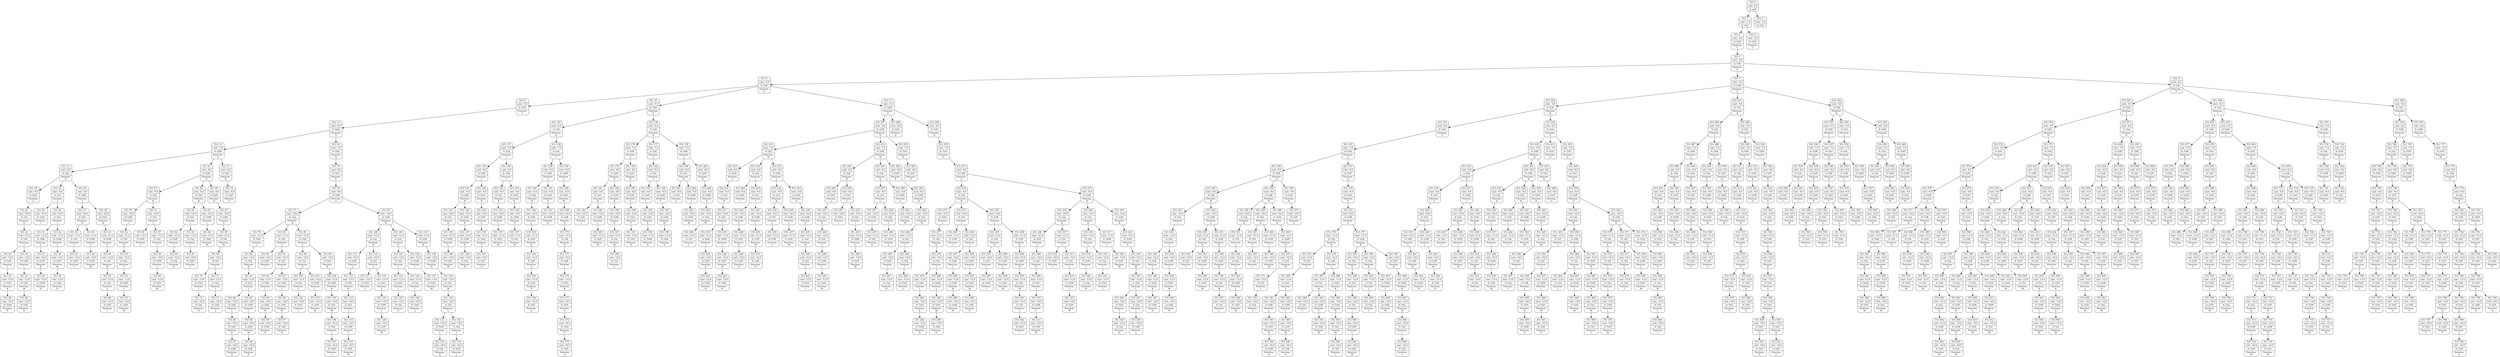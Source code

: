 digraph g {
node [shape = Mrecord];
nodo0[label="{EO: 0|cost: 0.0|A: null}"]
nodo1[label="{EO: 1|cost: -1.0|A: GoC}"]
nodo3[label="{EO: 3|cost: -2.0|A: GoD|Posicion:\nC}"]
nodo5[label="{EO: 5|cost: -3.0|A: GoE|Posicion:\nD}"]
nodo6[label="{EO: 6|cost: -4.0|A: GoF|Posicion:\nE}"]
nodo9[label="{EO: 9|cost: -5.0|A: GoG|Posicion:\nF}"]
nodo12[label="{EO: 12|cost: -6.0|A: GoQ|Posicion:\nG}"]
nodo13[label="{EO: 13|cost: -7.0|A: GoB|Posicion:\nQ}"]
nodo15[label="{EO: 15|cost: -8.0|A: GoJ|Posicion:\nB}"]
nodo18[label="{EO: 18|cost: -9.0|A: GoH|Posicion:\nJ}"]
nodo21[label="{EO: 21|cost: -10.0|A: GoI|Posicion:\nH}"]
nodo22[label="{EO: 22|cost: -11.0|A: GoL|Posicion:\nI}"]
nodo23[label="{EO: 23|cost: -12.0|A: GoK|Posicion:\nL}"]
nodo25[label="{EO: 25|cost: -13.0|A: GoN|Posicion:\nK}"]
nodo26[label="{EO: 26|cost: -14.0|A: GoM|Posicion:\nN}"]

nodo25 -> nodo26;

nodo23 -> nodo25;

nodo22 -> nodo23;
nodo24[label="{EO: 24|cost: -12.0|A: GoM|Posicion:\nL}"]
nodo27[label="{EO: 27|cost: -13.0|A: GoN|Posicion:\nM}"]
nodo28[label="{EO: 28|cost: -14.0|A: GoK|Posicion:\nN}"]

nodo27 -> nodo28;

nodo24 -> nodo27;

nodo22 -> nodo24;

nodo21 -> nodo22;

nodo18 -> nodo21;

nodo15 -> nodo18;
nodo19[label="{EO: 19|cost: -9.0|A: GoI|Posicion:\nJ}"]
nodo29[label="{EO: 29|cost: -10.0|A: GoH|Posicion:\nI}"]

nodo19 -> nodo29;
nodo30[label="{EO: 30|cost: -10.0|A: GoL|Posicion:\nI}"]
nodo31[label="{EO: 31|cost: -11.0|A: GoK|Posicion:\nL}"]
nodo33[label="{EO: 33|cost: -12.0|A: GoN|Posicion:\nK}"]
nodo34[label="{EO: 34|cost: -13.0|A: GoM|Posicion:\nN}"]

nodo33 -> nodo34;

nodo31 -> nodo33;

nodo30 -> nodo31;
nodo32[label="{EO: 32|cost: -11.0|A: GoM|Posicion:\nL}"]
nodo35[label="{EO: 35|cost: -12.0|A: GoN|Posicion:\nM}"]
nodo36[label="{EO: 36|cost: -13.0|A: GoK|Posicion:\nN}"]

nodo35 -> nodo36;

nodo32 -> nodo35;

nodo30 -> nodo32;

nodo19 -> nodo30;

nodo15 -> nodo19;
nodo20[label="{EO: 20|cost: -9.0|A: GoK|Posicion:\nJ}"]
nodo37[label="{EO: 37|cost: -10.0|A: GoL|Posicion:\nK}"]
nodo39[label="{EO: 39|cost: -11.0|A: GoI|Posicion:\nL}"]
nodo41[label="{EO: 41|cost: -12.0|A: GoH|Posicion:\nI}"]

nodo39 -> nodo41;

nodo37 -> nodo39;
nodo40[label="{EO: 40|cost: -11.0|A: GoM|Posicion:\nL}"]
nodo42[label="{EO: 42|cost: -12.0|A: GoN|Posicion:\nM}"]

nodo40 -> nodo42;

nodo37 -> nodo40;

nodo20 -> nodo37;
nodo38[label="{EO: 38|cost: -10.0|A: GoN|Posicion:\nK}"]
nodo43[label="{EO: 43|cost: -11.0|A: GoM|Posicion:\nN}"]
nodo44[label="{EO: 44|cost: -12.0|A: GoL|Posicion:\nM}"]
nodo45[label="{EO: 45|cost: -13.0|A: GoI|Posicion:\nL}"]
nodo46[label="{EO: 46|cost: -14.0|A: GoH|Posicion:\nI}"]

nodo45 -> nodo46;

nodo44 -> nodo45;

nodo43 -> nodo44;

nodo38 -> nodo43;

nodo20 -> nodo38;

nodo15 -> nodo20;

nodo13 -> nodo15;
nodo16[label="{EO: 16|cost: -8.0|A: GoK|Posicion:\nB}"]
nodo47[label="{EO: 47|cost: -9.0|A: GoJ|Posicion:\nK}"]
nodo50[label="{EO: 50|cost: -10.0|A: GoH|Posicion:\nJ}"]
nodo52[label="{EO: 52|cost: -11.0|A: GoI|Posicion:\nH}"]
nodo53[label="{EO: 53|cost: -12.0|A: GoL|Posicion:\nI}"]
nodo54[label="{EO: 54|cost: -13.0|A: GoM|Posicion:\nL}"]
nodo55[label="{EO: 55|cost: -14.0|A: GoN|Posicion:\nM}"]

nodo54 -> nodo55;

nodo53 -> nodo54;

nodo52 -> nodo53;

nodo50 -> nodo52;

nodo47 -> nodo50;
nodo51[label="{EO: 51|cost: -10.0|A: GoI|Posicion:\nJ}"]
nodo56[label="{EO: 56|cost: -11.0|A: GoH|Posicion:\nI}"]

nodo51 -> nodo56;
nodo57[label="{EO: 57|cost: -11.0|A: GoL|Posicion:\nI}"]
nodo58[label="{EO: 58|cost: -12.0|A: GoM|Posicion:\nL}"]
nodo59[label="{EO: 59|cost: -13.0|A: GoN|Posicion:\nM}"]

nodo58 -> nodo59;

nodo57 -> nodo58;

nodo51 -> nodo57;

nodo47 -> nodo51;

nodo16 -> nodo47;
nodo48[label="{EO: 48|cost: -9.0|A: GoL|Posicion:\nK}"]
nodo60[label="{EO: 60|cost: -10.0|A: GoI|Posicion:\nL}"]
nodo62[label="{EO: 62|cost: -11.0|A: GoH|Posicion:\nI}"]
nodo64[label="{EO: 64|cost: -12.0|A: GoJ|Posicion:\nH}"]

nodo62 -> nodo64;

nodo60 -> nodo62;
nodo63[label="{EO: 63|cost: -11.0|A: GoJ|Posicion:\nI}"]
nodo65[label="{EO: 65|cost: -12.0|A: GoH|Posicion:\nJ}"]

nodo63 -> nodo65;

nodo60 -> nodo63;

nodo48 -> nodo60;
nodo61[label="{EO: 61|cost: -10.0|A: GoM|Posicion:\nL}"]
nodo66[label="{EO: 66|cost: -11.0|A: GoN|Posicion:\nM}"]

nodo61 -> nodo66;

nodo48 -> nodo61;

nodo16 -> nodo48;
nodo49[label="{EO: 49|cost: -9.0|A: GoN|Posicion:\nK}"]
nodo67[label="{EO: 67|cost: -10.0|A: GoM|Posicion:\nN}"]
nodo68[label="{EO: 68|cost: -11.0|A: GoL|Posicion:\nM}"]
nodo69[label="{EO: 69|cost: -12.0|A: GoI|Posicion:\nL}"]
nodo70[label="{EO: 70|cost: -13.0|A: GoH|Posicion:\nI}"]
nodo72[label="{EO: 72|cost: -14.0|A: GoJ|Posicion:\nH}"]

nodo70 -> nodo72;

nodo69 -> nodo70;
nodo71[label="{EO: 71|cost: -13.0|A: GoJ|Posicion:\nI}"]
nodo73[label="{EO: 73|cost: -14.0|A: GoH|Posicion:\nJ}"]

nodo71 -> nodo73;

nodo69 -> nodo71;

nodo68 -> nodo69;

nodo67 -> nodo68;

nodo49 -> nodo67;

nodo16 -> nodo49;

nodo13 -> nodo16;
nodo17[label="{EO: 17|cost: -8.0|A: GoO|Posicion:\nB}"]
nodo74[label="{EO: 74|cost: -9.0|A: GoP|Posicion:\nO}"]

nodo17 -> nodo74;

nodo13 -> nodo17;

nodo12 -> nodo13;
nodo14[label="{EO: 14|cost: -7.0|A: GoP|Posicion:\nQ}"]
nodo75[label="{EO: 75|cost: -8.0|A: GoO|Posicion:\nP}"]
nodo76[label="{EO: 76|cost: -9.0|A: GoB|Posicion:\nO}"]
nodo77[label="{EO: 77|cost: -10.0|A: GoJ|Posicion:\nB}"]
nodo79[label="{EO: 79|cost: -11.0|A: GoH|Posicion:\nJ}"]
nodo82[label="{EO: 82|cost: -12.0|A: GoI|Posicion:\nH}"]
nodo83[label="{EO: 83|cost: -13.0|A: GoL|Posicion:\nI}"]
nodo84[label="{EO: 84|cost: -14.0|A: GoK|Posicion:\nL}"]
nodo86[label="{EO: 86|cost: -15.0|A: GoN|Posicion:\nK}"]
nodo87[label="{EO: 87|cost: -16.0|A: GoM|Posicion:\nN}"]

nodo86 -> nodo87;

nodo84 -> nodo86;

nodo83 -> nodo84;
nodo85[label="{EO: 85|cost: -14.0|A: GoM|Posicion:\nL}"]
nodo88[label="{EO: 88|cost: -15.0|A: GoN|Posicion:\nM}"]
nodo89[label="{EO: 89|cost: -16.0|A: GoK|Posicion:\nN}"]

nodo88 -> nodo89;

nodo85 -> nodo88;

nodo83 -> nodo85;

nodo82 -> nodo83;

nodo79 -> nodo82;

nodo77 -> nodo79;
nodo80[label="{EO: 80|cost: -11.0|A: GoI|Posicion:\nJ}"]
nodo90[label="{EO: 90|cost: -12.0|A: GoH|Posicion:\nI}"]

nodo80 -> nodo90;
nodo91[label="{EO: 91|cost: -12.0|A: GoL|Posicion:\nI}"]
nodo92[label="{EO: 92|cost: -13.0|A: GoK|Posicion:\nL}"]
nodo94[label="{EO: 94|cost: -14.0|A: GoN|Posicion:\nK}"]
nodo95[label="{EO: 95|cost: -15.0|A: GoM|Posicion:\nN}"]

nodo94 -> nodo95;

nodo92 -> nodo94;

nodo91 -> nodo92;
nodo93[label="{EO: 93|cost: -13.0|A: GoM|Posicion:\nL}"]
nodo96[label="{EO: 96|cost: -14.0|A: GoN|Posicion:\nM}"]
nodo97[label="{EO: 97|cost: -15.0|A: GoK|Posicion:\nN}"]

nodo96 -> nodo97;

nodo93 -> nodo96;

nodo91 -> nodo93;

nodo80 -> nodo91;

nodo77 -> nodo80;
nodo81[label="{EO: 81|cost: -11.0|A: GoK|Posicion:\nJ}"]
nodo98[label="{EO: 98|cost: -12.0|A: GoL|Posicion:\nK}"]
nodo100[label="{EO: 100|cost: -13.0|A: GoI|Posicion:\nL}"]
nodo102[label="{EO: 102|cost: -14.0|A: GoH|Posicion:\nI}"]

nodo100 -> nodo102;

nodo98 -> nodo100;
nodo101[label="{EO: 101|cost: -13.0|A: GoM|Posicion:\nL}"]
nodo103[label="{EO: 103|cost: -14.0|A: GoN|Posicion:\nM}"]

nodo101 -> nodo103;

nodo98 -> nodo101;

nodo81 -> nodo98;
nodo99[label="{EO: 99|cost: -12.0|A: GoN|Posicion:\nK}"]
nodo104[label="{EO: 104|cost: -13.0|A: GoM|Posicion:\nN}"]
nodo105[label="{EO: 105|cost: -14.0|A: GoL|Posicion:\nM}"]
nodo106[label="{EO: 106|cost: -15.0|A: GoI|Posicion:\nL}"]
nodo107[label="{EO: 107|cost: -16.0|A: GoH|Posicion:\nI}"]

nodo106 -> nodo107;

nodo105 -> nodo106;

nodo104 -> nodo105;

nodo99 -> nodo104;

nodo81 -> nodo99;

nodo77 -> nodo81;

nodo76 -> nodo77;
nodo78[label="{EO: 78|cost: -10.0|A: GoK|Posicion:\nB}"]
nodo108[label="{EO: 108|cost: -11.0|A: GoJ|Posicion:\nK}"]
nodo111[label="{EO: 111|cost: -12.0|A: GoH|Posicion:\nJ}"]
nodo113[label="{EO: 113|cost: -13.0|A: GoI|Posicion:\nH}"]
nodo114[label="{EO: 114|cost: -14.0|A: GoL|Posicion:\nI}"]
nodo115[label="{EO: 115|cost: -15.0|A: GoM|Posicion:\nL}"]
nodo116[label="{EO: 116|cost: -16.0|A: GoN|Posicion:\nM}"]

nodo115 -> nodo116;

nodo114 -> nodo115;

nodo113 -> nodo114;

nodo111 -> nodo113;

nodo108 -> nodo111;
nodo112[label="{EO: 112|cost: -12.0|A: GoI|Posicion:\nJ}"]
nodo117[label="{EO: 117|cost: -13.0|A: GoH|Posicion:\nI}"]

nodo112 -> nodo117;
nodo118[label="{EO: 118|cost: -13.0|A: GoL|Posicion:\nI}"]
nodo119[label="{EO: 119|cost: -14.0|A: GoM|Posicion:\nL}"]
nodo120[label="{EO: 120|cost: -15.0|A: GoN|Posicion:\nM}"]

nodo119 -> nodo120;

nodo118 -> nodo119;

nodo112 -> nodo118;

nodo108 -> nodo112;

nodo78 -> nodo108;
nodo109[label="{EO: 109|cost: -11.0|A: GoL|Posicion:\nK}"]
nodo121[label="{EO: 121|cost: -12.0|A: GoI|Posicion:\nL}"]
nodo123[label="{EO: 123|cost: -13.0|A: GoH|Posicion:\nI}"]
nodo125[label="{EO: 125|cost: -14.0|A: GoJ|Posicion:\nH}"]

nodo123 -> nodo125;

nodo121 -> nodo123;
nodo124[label="{EO: 124|cost: -13.0|A: GoJ|Posicion:\nI}"]
nodo126[label="{EO: 126|cost: -14.0|A: GoH|Posicion:\nJ}"]

nodo124 -> nodo126;

nodo121 -> nodo124;

nodo109 -> nodo121;
nodo122[label="{EO: 122|cost: -12.0|A: GoM|Posicion:\nL}"]
nodo127[label="{EO: 127|cost: -13.0|A: GoN|Posicion:\nM}"]

nodo122 -> nodo127;

nodo109 -> nodo122;

nodo78 -> nodo109;
nodo110[label="{EO: 110|cost: -11.0|A: GoN|Posicion:\nK}"]
nodo128[label="{EO: 128|cost: -12.0|A: GoM|Posicion:\nN}"]
nodo129[label="{EO: 129|cost: -13.0|A: GoL|Posicion:\nM}"]
nodo130[label="{EO: 130|cost: -14.0|A: GoI|Posicion:\nL}"]
nodo131[label="{EO: 131|cost: -15.0|A: GoH|Posicion:\nI}"]
nodo133[label="{EO: 133|cost: -16.0|A: GoJ|Posicion:\nH}"]

nodo131 -> nodo133;

nodo130 -> nodo131;
nodo132[label="{EO: 132|cost: -15.0|A: GoJ|Posicion:\nI}"]
nodo134[label="{EO: 134|cost: -16.0|A: GoH|Posicion:\nJ}"]

nodo132 -> nodo134;

nodo130 -> nodo132;

nodo129 -> nodo130;

nodo128 -> nodo129;

nodo110 -> nodo128;

nodo78 -> nodo110;

nodo76 -> nodo78;

nodo75 -> nodo76;

nodo14 -> nodo75;

nodo12 -> nodo14;

nodo9 -> nodo12;

nodo6 -> nodo9;
nodo10[label="{EO: 10|cost: -5.0|A: GoH|Posicion:\nF}"]
nodo135[label="{EO: 135|cost: -6.0|A: GoI|Posicion:\nH}"]
nodo137[label="{EO: 137|cost: -7.0|A: GoJ|Posicion:\nI}"]
nodo139[label="{EO: 139|cost: -8.0|A: GoB|Posicion:\nJ}"]
nodo141[label="{EO: 141|cost: -9.0|A: GoK|Posicion:\nB}"]
nodo143[label="{EO: 143|cost: -10.0|A: GoL|Posicion:\nK}"]
nodo145[label="{EO: 145|cost: -11.0|A: GoM|Posicion:\nL}"]
nodo146[label="{EO: 146|cost: -12.0|A: GoN|Posicion:\nM}"]

nodo145 -> nodo146;

nodo143 -> nodo145;

nodo141 -> nodo143;
nodo144[label="{EO: 144|cost: -10.0|A: GoN|Posicion:\nK}"]
nodo147[label="{EO: 147|cost: -11.0|A: GoM|Posicion:\nN}"]
nodo148[label="{EO: 148|cost: -12.0|A: GoL|Posicion:\nM}"]

nodo147 -> nodo148;

nodo144 -> nodo147;

nodo141 -> nodo144;

nodo139 -> nodo141;
nodo142[label="{EO: 142|cost: -9.0|A: GoO|Posicion:\nB}"]
nodo149[label="{EO: 149|cost: -10.0|A: GoP|Posicion:\nO}"]
nodo150[label="{EO: 150|cost: -11.0|A: GoQ|Posicion:\nP}"]
nodo151[label="{EO: 151|cost: -12.0|A: GoG|Posicion:\nQ}"]

nodo150 -> nodo151;

nodo149 -> nodo150;

nodo142 -> nodo149;

nodo139 -> nodo142;

nodo137 -> nodo139;
nodo140[label="{EO: 140|cost: -8.0|A: GoK|Posicion:\nJ}"]
nodo152[label="{EO: 152|cost: -9.0|A: GoL|Posicion:\nK}"]
nodo154[label="{EO: 154|cost: -10.0|A: GoM|Posicion:\nL}"]
nodo155[label="{EO: 155|cost: -11.0|A: GoN|Posicion:\nM}"]

nodo154 -> nodo155;

nodo152 -> nodo154;

nodo140 -> nodo152;
nodo153[label="{EO: 153|cost: -9.0|A: GoN|Posicion:\nK}"]
nodo156[label="{EO: 156|cost: -10.0|A: GoM|Posicion:\nN}"]
nodo157[label="{EO: 157|cost: -11.0|A: GoL|Posicion:\nM}"]

nodo156 -> nodo157;

nodo153 -> nodo156;

nodo140 -> nodo153;

nodo137 -> nodo140;

nodo135 -> nodo137;
nodo138[label="{EO: 138|cost: -7.0|A: GoL|Posicion:\nI}"]
nodo158[label="{EO: 158|cost: -8.0|A: GoK|Posicion:\nL}"]
nodo160[label="{EO: 160|cost: -9.0|A: GoJ|Posicion:\nK}"]
nodo162[label="{EO: 162|cost: -10.0|A: GoB|Posicion:\nJ}"]
nodo163[label="{EO: 163|cost: -11.0|A: GoO|Posicion:\nB}"]
nodo164[label="{EO: 164|cost: -12.0|A: GoP|Posicion:\nO}"]
nodo165[label="{EO: 165|cost: -13.0|A: GoQ|Posicion:\nP}"]
nodo166[label="{EO: 166|cost: -14.0|A: GoG|Posicion:\nQ}"]

nodo165 -> nodo166;

nodo164 -> nodo165;

nodo163 -> nodo164;

nodo162 -> nodo163;

nodo160 -> nodo162;

nodo158 -> nodo160;
nodo161[label="{EO: 161|cost: -9.0|A: GoN|Posicion:\nK}"]
nodo167[label="{EO: 167|cost: -10.0|A: GoM|Posicion:\nN}"]

nodo161 -> nodo167;

nodo158 -> nodo161;

nodo138 -> nodo158;
nodo159[label="{EO: 159|cost: -8.0|A: GoM|Posicion:\nL}"]
nodo168[label="{EO: 168|cost: -9.0|A: GoN|Posicion:\nM}"]
nodo169[label="{EO: 169|cost: -10.0|A: GoK|Posicion:\nN}"]
nodo170[label="{EO: 170|cost: -11.0|A: GoJ|Posicion:\nK}"]
nodo171[label="{EO: 171|cost: -12.0|A: GoB|Posicion:\nJ}"]
nodo172[label="{EO: 172|cost: -13.0|A: GoO|Posicion:\nB}"]
nodo173[label="{EO: 173|cost: -14.0|A: GoP|Posicion:\nO}"]
nodo174[label="{EO: 174|cost: -15.0|A: GoQ|Posicion:\nP}"]
nodo175[label="{EO: 175|cost: -16.0|A: GoG|Posicion:\nQ}"]

nodo174 -> nodo175;

nodo173 -> nodo174;

nodo172 -> nodo173;

nodo171 -> nodo172;

nodo170 -> nodo171;

nodo169 -> nodo170;

nodo168 -> nodo169;

nodo159 -> nodo168;

nodo138 -> nodo159;

nodo135 -> nodo138;

nodo10 -> nodo135;
nodo136[label="{EO: 136|cost: -6.0|A: GoJ|Posicion:\nH}"]
nodo176[label="{EO: 176|cost: -7.0|A: GoB|Posicion:\nJ}"]
nodo179[label="{EO: 179|cost: -8.0|A: GoK|Posicion:\nB}"]
nodo181[label="{EO: 181|cost: -9.0|A: GoL|Posicion:\nK}"]
nodo183[label="{EO: 183|cost: -10.0|A: GoI|Posicion:\nL}"]

nodo181 -> nodo183;
nodo184[label="{EO: 184|cost: -10.0|A: GoM|Posicion:\nL}"]
nodo185[label="{EO: 185|cost: -11.0|A: GoN|Posicion:\nM}"]

nodo184 -> nodo185;

nodo181 -> nodo184;

nodo179 -> nodo181;
nodo182[label="{EO: 182|cost: -9.0|A: GoN|Posicion:\nK}"]
nodo186[label="{EO: 186|cost: -10.0|A: GoM|Posicion:\nN}"]
nodo187[label="{EO: 187|cost: -11.0|A: GoL|Posicion:\nM}"]
nodo188[label="{EO: 188|cost: -12.0|A: GoI|Posicion:\nL}"]

nodo187 -> nodo188;

nodo186 -> nodo187;

nodo182 -> nodo186;

nodo179 -> nodo182;

nodo176 -> nodo179;
nodo180[label="{EO: 180|cost: -8.0|A: GoO|Posicion:\nB}"]
nodo189[label="{EO: 189|cost: -9.0|A: GoP|Posicion:\nO}"]
nodo190[label="{EO: 190|cost: -10.0|A: GoQ|Posicion:\nP}"]
nodo191[label="{EO: 191|cost: -11.0|A: GoG|Posicion:\nQ}"]

nodo190 -> nodo191;

nodo189 -> nodo190;

nodo180 -> nodo189;

nodo176 -> nodo180;

nodo136 -> nodo176;
nodo177[label="{EO: 177|cost: -7.0|A: GoI|Posicion:\nJ}"]
nodo192[label="{EO: 192|cost: -8.0|A: GoL|Posicion:\nI}"]
nodo193[label="{EO: 193|cost: -9.0|A: GoK|Posicion:\nL}"]
nodo195[label="{EO: 195|cost: -10.0|A: GoN|Posicion:\nK}"]
nodo196[label="{EO: 196|cost: -11.0|A: GoM|Posicion:\nN}"]

nodo195 -> nodo196;

nodo193 -> nodo195;

nodo192 -> nodo193;
nodo194[label="{EO: 194|cost: -9.0|A: GoM|Posicion:\nL}"]
nodo197[label="{EO: 197|cost: -10.0|A: GoN|Posicion:\nM}"]
nodo198[label="{EO: 198|cost: -11.0|A: GoK|Posicion:\nN}"]

nodo197 -> nodo198;

nodo194 -> nodo197;

nodo192 -> nodo194;

nodo177 -> nodo192;

nodo136 -> nodo177;
nodo178[label="{EO: 178|cost: -7.0|A: GoK|Posicion:\nJ}"]
nodo199[label="{EO: 199|cost: -8.0|A: GoL|Posicion:\nK}"]
nodo201[label="{EO: 201|cost: -9.0|A: GoI|Posicion:\nL}"]

nodo199 -> nodo201;
nodo202[label="{EO: 202|cost: -9.0|A: GoM|Posicion:\nL}"]
nodo203[label="{EO: 203|cost: -10.0|A: GoN|Posicion:\nM}"]

nodo202 -> nodo203;

nodo199 -> nodo202;

nodo178 -> nodo199;
nodo200[label="{EO: 200|cost: -8.0|A: GoN|Posicion:\nK}"]
nodo204[label="{EO: 204|cost: -9.0|A: GoM|Posicion:\nN}"]
nodo205[label="{EO: 205|cost: -10.0|A: GoL|Posicion:\nM}"]
nodo206[label="{EO: 206|cost: -11.0|A: GoI|Posicion:\nL}"]

nodo205 -> nodo206;

nodo204 -> nodo205;

nodo200 -> nodo204;

nodo178 -> nodo200;

nodo136 -> nodo178;

nodo10 -> nodo136;

nodo6 -> nodo10;
nodo11[label="{EO: 11|cost: -5.0|A: GoQ|Posicion:\nF}"]
nodo207[label="{EO: 207|cost: -6.0|A: GoB|Posicion:\nQ}"]
nodo210[label="{EO: 210|cost: -7.0|A: GoJ|Posicion:\nB}"]
nodo213[label="{EO: 213|cost: -8.0|A: GoH|Posicion:\nJ}"]
nodo216[label="{EO: 216|cost: -9.0|A: GoI|Posicion:\nH}"]
nodo217[label="{EO: 217|cost: -10.0|A: GoL|Posicion:\nI}"]
nodo218[label="{EO: 218|cost: -11.0|A: GoK|Posicion:\nL}"]
nodo220[label="{EO: 220|cost: -12.0|A: GoN|Posicion:\nK}"]
nodo221[label="{EO: 221|cost: -13.0|A: GoM|Posicion:\nN}"]

nodo220 -> nodo221;

nodo218 -> nodo220;

nodo217 -> nodo218;
nodo219[label="{EO: 219|cost: -11.0|A: GoM|Posicion:\nL}"]
nodo222[label="{EO: 222|cost: -12.0|A: GoN|Posicion:\nM}"]
nodo223[label="{EO: 223|cost: -13.0|A: GoK|Posicion:\nN}"]

nodo222 -> nodo223;

nodo219 -> nodo222;

nodo217 -> nodo219;

nodo216 -> nodo217;

nodo213 -> nodo216;

nodo210 -> nodo213;
nodo214[label="{EO: 214|cost: -8.0|A: GoI|Posicion:\nJ}"]
nodo224[label="{EO: 224|cost: -9.0|A: GoH|Posicion:\nI}"]

nodo214 -> nodo224;
nodo225[label="{EO: 225|cost: -9.0|A: GoL|Posicion:\nI}"]
nodo226[label="{EO: 226|cost: -10.0|A: GoK|Posicion:\nL}"]
nodo228[label="{EO: 228|cost: -11.0|A: GoN|Posicion:\nK}"]
nodo229[label="{EO: 229|cost: -12.0|A: GoM|Posicion:\nN}"]

nodo228 -> nodo229;

nodo226 -> nodo228;

nodo225 -> nodo226;
nodo227[label="{EO: 227|cost: -10.0|A: GoM|Posicion:\nL}"]
nodo230[label="{EO: 230|cost: -11.0|A: GoN|Posicion:\nM}"]
nodo231[label="{EO: 231|cost: -12.0|A: GoK|Posicion:\nN}"]

nodo230 -> nodo231;

nodo227 -> nodo230;

nodo225 -> nodo227;

nodo214 -> nodo225;

nodo210 -> nodo214;
nodo215[label="{EO: 215|cost: -8.0|A: GoK|Posicion:\nJ}"]
nodo232[label="{EO: 232|cost: -9.0|A: GoL|Posicion:\nK}"]
nodo234[label="{EO: 234|cost: -10.0|A: GoI|Posicion:\nL}"]
nodo236[label="{EO: 236|cost: -11.0|A: GoH|Posicion:\nI}"]

nodo234 -> nodo236;

nodo232 -> nodo234;
nodo235[label="{EO: 235|cost: -10.0|A: GoM|Posicion:\nL}"]
nodo237[label="{EO: 237|cost: -11.0|A: GoN|Posicion:\nM}"]

nodo235 -> nodo237;

nodo232 -> nodo235;

nodo215 -> nodo232;
nodo233[label="{EO: 233|cost: -9.0|A: GoN|Posicion:\nK}"]
nodo238[label="{EO: 238|cost: -10.0|A: GoM|Posicion:\nN}"]
nodo239[label="{EO: 239|cost: -11.0|A: GoL|Posicion:\nM}"]
nodo240[label="{EO: 240|cost: -12.0|A: GoI|Posicion:\nL}"]
nodo241[label="{EO: 241|cost: -13.0|A: GoH|Posicion:\nI}"]

nodo240 -> nodo241;

nodo239 -> nodo240;

nodo238 -> nodo239;

nodo233 -> nodo238;

nodo215 -> nodo233;

nodo210 -> nodo215;

nodo207 -> nodo210;
nodo211[label="{EO: 211|cost: -7.0|A: GoK|Posicion:\nB}"]
nodo242[label="{EO: 242|cost: -8.0|A: GoJ|Posicion:\nK}"]
nodo245[label="{EO: 245|cost: -9.0|A: GoH|Posicion:\nJ}"]
nodo247[label="{EO: 247|cost: -10.0|A: GoI|Posicion:\nH}"]
nodo248[label="{EO: 248|cost: -11.0|A: GoL|Posicion:\nI}"]
nodo249[label="{EO: 249|cost: -12.0|A: GoM|Posicion:\nL}"]
nodo250[label="{EO: 250|cost: -13.0|A: GoN|Posicion:\nM}"]

nodo249 -> nodo250;

nodo248 -> nodo249;

nodo247 -> nodo248;

nodo245 -> nodo247;

nodo242 -> nodo245;
nodo246[label="{EO: 246|cost: -9.0|A: GoI|Posicion:\nJ}"]
nodo251[label="{EO: 251|cost: -10.0|A: GoH|Posicion:\nI}"]

nodo246 -> nodo251;
nodo252[label="{EO: 252|cost: -10.0|A: GoL|Posicion:\nI}"]
nodo253[label="{EO: 253|cost: -11.0|A: GoM|Posicion:\nL}"]
nodo254[label="{EO: 254|cost: -12.0|A: GoN|Posicion:\nM}"]

nodo253 -> nodo254;

nodo252 -> nodo253;

nodo246 -> nodo252;

nodo242 -> nodo246;

nodo211 -> nodo242;
nodo243[label="{EO: 243|cost: -8.0|A: GoL|Posicion:\nK}"]
nodo255[label="{EO: 255|cost: -9.0|A: GoI|Posicion:\nL}"]
nodo257[label="{EO: 257|cost: -10.0|A: GoH|Posicion:\nI}"]
nodo259[label="{EO: 259|cost: -11.0|A: GoJ|Posicion:\nH}"]

nodo257 -> nodo259;

nodo255 -> nodo257;
nodo258[label="{EO: 258|cost: -10.0|A: GoJ|Posicion:\nI}"]
nodo260[label="{EO: 260|cost: -11.0|A: GoH|Posicion:\nJ}"]

nodo258 -> nodo260;

nodo255 -> nodo258;

nodo243 -> nodo255;
nodo256[label="{EO: 256|cost: -9.0|A: GoM|Posicion:\nL}"]
nodo261[label="{EO: 261|cost: -10.0|A: GoN|Posicion:\nM}"]

nodo256 -> nodo261;

nodo243 -> nodo256;

nodo211 -> nodo243;
nodo244[label="{EO: 244|cost: -8.0|A: GoN|Posicion:\nK}"]
nodo262[label="{EO: 262|cost: -9.0|A: GoM|Posicion:\nN}"]
nodo263[label="{EO: 263|cost: -10.0|A: GoL|Posicion:\nM}"]
nodo264[label="{EO: 264|cost: -11.0|A: GoI|Posicion:\nL}"]
nodo265[label="{EO: 265|cost: -12.0|A: GoH|Posicion:\nI}"]
nodo267[label="{EO: 267|cost: -13.0|A: GoJ|Posicion:\nH}"]

nodo265 -> nodo267;

nodo264 -> nodo265;
nodo266[label="{EO: 266|cost: -12.0|A: GoJ|Posicion:\nI}"]
nodo268[label="{EO: 268|cost: -13.0|A: GoH|Posicion:\nJ}"]

nodo266 -> nodo268;

nodo264 -> nodo266;

nodo263 -> nodo264;

nodo262 -> nodo263;

nodo244 -> nodo262;

nodo211 -> nodo244;

nodo207 -> nodo211;
nodo212[label="{EO: 212|cost: -7.0|A: GoO|Posicion:\nB}"]
nodo269[label="{EO: 269|cost: -8.0|A: GoP|Posicion:\nO}"]

nodo212 -> nodo269;

nodo207 -> nodo212;

nodo11 -> nodo207;
nodo208[label="{EO: 208|cost: -6.0|A: GoG|Posicion:\nQ}"]

nodo11 -> nodo208;
nodo209[label="{EO: 209|cost: -6.0|A: GoP|Posicion:\nQ}"]
nodo270[label="{EO: 270|cost: -7.0|A: GoO|Posicion:\nP}"]
nodo271[label="{EO: 271|cost: -8.0|A: GoB|Posicion:\nO}"]
nodo272[label="{EO: 272|cost: -9.0|A: GoJ|Posicion:\nB}"]
nodo274[label="{EO: 274|cost: -10.0|A: GoH|Posicion:\nJ}"]
nodo277[label="{EO: 277|cost: -11.0|A: GoI|Posicion:\nH}"]
nodo278[label="{EO: 278|cost: -12.0|A: GoL|Posicion:\nI}"]
nodo279[label="{EO: 279|cost: -13.0|A: GoK|Posicion:\nL}"]
nodo281[label="{EO: 281|cost: -14.0|A: GoN|Posicion:\nK}"]
nodo282[label="{EO: 282|cost: -15.0|A: GoM|Posicion:\nN}"]

nodo281 -> nodo282;

nodo279 -> nodo281;

nodo278 -> nodo279;
nodo280[label="{EO: 280|cost: -13.0|A: GoM|Posicion:\nL}"]
nodo283[label="{EO: 283|cost: -14.0|A: GoN|Posicion:\nM}"]
nodo284[label="{EO: 284|cost: -15.0|A: GoK|Posicion:\nN}"]

nodo283 -> nodo284;

nodo280 -> nodo283;

nodo278 -> nodo280;

nodo277 -> nodo278;

nodo274 -> nodo277;

nodo272 -> nodo274;
nodo275[label="{EO: 275|cost: -10.0|A: GoI|Posicion:\nJ}"]
nodo285[label="{EO: 285|cost: -11.0|A: GoH|Posicion:\nI}"]

nodo275 -> nodo285;
nodo286[label="{EO: 286|cost: -11.0|A: GoL|Posicion:\nI}"]
nodo287[label="{EO: 287|cost: -12.0|A: GoK|Posicion:\nL}"]
nodo289[label="{EO: 289|cost: -13.0|A: GoN|Posicion:\nK}"]
nodo290[label="{EO: 290|cost: -14.0|A: GoM|Posicion:\nN}"]

nodo289 -> nodo290;

nodo287 -> nodo289;

nodo286 -> nodo287;
nodo288[label="{EO: 288|cost: -12.0|A: GoM|Posicion:\nL}"]
nodo291[label="{EO: 291|cost: -13.0|A: GoN|Posicion:\nM}"]
nodo292[label="{EO: 292|cost: -14.0|A: GoK|Posicion:\nN}"]

nodo291 -> nodo292;

nodo288 -> nodo291;

nodo286 -> nodo288;

nodo275 -> nodo286;

nodo272 -> nodo275;
nodo276[label="{EO: 276|cost: -10.0|A: GoK|Posicion:\nJ}"]
nodo293[label="{EO: 293|cost: -11.0|A: GoL|Posicion:\nK}"]
nodo295[label="{EO: 295|cost: -12.0|A: GoI|Posicion:\nL}"]
nodo297[label="{EO: 297|cost: -13.0|A: GoH|Posicion:\nI}"]

nodo295 -> nodo297;

nodo293 -> nodo295;
nodo296[label="{EO: 296|cost: -12.0|A: GoM|Posicion:\nL}"]
nodo298[label="{EO: 298|cost: -13.0|A: GoN|Posicion:\nM}"]

nodo296 -> nodo298;

nodo293 -> nodo296;

nodo276 -> nodo293;
nodo294[label="{EO: 294|cost: -11.0|A: GoN|Posicion:\nK}"]
nodo299[label="{EO: 299|cost: -12.0|A: GoM|Posicion:\nN}"]
nodo300[label="{EO: 300|cost: -13.0|A: GoL|Posicion:\nM}"]
nodo301[label="{EO: 301|cost: -14.0|A: GoI|Posicion:\nL}"]
nodo302[label="{EO: 302|cost: -15.0|A: GoH|Posicion:\nI}"]

nodo301 -> nodo302;

nodo300 -> nodo301;

nodo299 -> nodo300;

nodo294 -> nodo299;

nodo276 -> nodo294;

nodo272 -> nodo276;

nodo271 -> nodo272;
nodo273[label="{EO: 273|cost: -9.0|A: GoK|Posicion:\nB}"]
nodo303[label="{EO: 303|cost: -10.0|A: GoJ|Posicion:\nK}"]
nodo306[label="{EO: 306|cost: -11.0|A: GoH|Posicion:\nJ}"]
nodo308[label="{EO: 308|cost: -12.0|A: GoI|Posicion:\nH}"]
nodo309[label="{EO: 309|cost: -13.0|A: GoL|Posicion:\nI}"]
nodo310[label="{EO: 310|cost: -14.0|A: GoM|Posicion:\nL}"]
nodo311[label="{EO: 311|cost: -15.0|A: GoN|Posicion:\nM}"]

nodo310 -> nodo311;

nodo309 -> nodo310;

nodo308 -> nodo309;

nodo306 -> nodo308;

nodo303 -> nodo306;
nodo307[label="{EO: 307|cost: -11.0|A: GoI|Posicion:\nJ}"]
nodo312[label="{EO: 312|cost: -12.0|A: GoH|Posicion:\nI}"]

nodo307 -> nodo312;
nodo313[label="{EO: 313|cost: -12.0|A: GoL|Posicion:\nI}"]
nodo314[label="{EO: 314|cost: -13.0|A: GoM|Posicion:\nL}"]
nodo315[label="{EO: 315|cost: -14.0|A: GoN|Posicion:\nM}"]

nodo314 -> nodo315;

nodo313 -> nodo314;

nodo307 -> nodo313;

nodo303 -> nodo307;

nodo273 -> nodo303;
nodo304[label="{EO: 304|cost: -10.0|A: GoL|Posicion:\nK}"]
nodo316[label="{EO: 316|cost: -11.0|A: GoI|Posicion:\nL}"]
nodo318[label="{EO: 318|cost: -12.0|A: GoH|Posicion:\nI}"]
nodo320[label="{EO: 320|cost: -13.0|A: GoJ|Posicion:\nH}"]

nodo318 -> nodo320;

nodo316 -> nodo318;
nodo319[label="{EO: 319|cost: -12.0|A: GoJ|Posicion:\nI}"]
nodo321[label="{EO: 321|cost: -13.0|A: GoH|Posicion:\nJ}"]

nodo319 -> nodo321;

nodo316 -> nodo319;

nodo304 -> nodo316;
nodo317[label="{EO: 317|cost: -11.0|A: GoM|Posicion:\nL}"]
nodo322[label="{EO: 322|cost: -12.0|A: GoN|Posicion:\nM}"]

nodo317 -> nodo322;

nodo304 -> nodo317;

nodo273 -> nodo304;
nodo305[label="{EO: 305|cost: -10.0|A: GoN|Posicion:\nK}"]
nodo323[label="{EO: 323|cost: -11.0|A: GoM|Posicion:\nN}"]
nodo324[label="{EO: 324|cost: -12.0|A: GoL|Posicion:\nM}"]
nodo325[label="{EO: 325|cost: -13.0|A: GoI|Posicion:\nL}"]
nodo326[label="{EO: 326|cost: -14.0|A: GoH|Posicion:\nI}"]
nodo328[label="{EO: 328|cost: -15.0|A: GoJ|Posicion:\nH}"]

nodo326 -> nodo328;

nodo325 -> nodo326;
nodo327[label="{EO: 327|cost: -14.0|A: GoJ|Posicion:\nI}"]
nodo329[label="{EO: 329|cost: -15.0|A: GoH|Posicion:\nJ}"]

nodo327 -> nodo329;

nodo325 -> nodo327;

nodo324 -> nodo325;

nodo323 -> nodo324;

nodo305 -> nodo323;

nodo273 -> nodo305;

nodo271 -> nodo273;

nodo270 -> nodo271;

nodo209 -> nodo270;

nodo11 -> nodo209;

nodo6 -> nodo11;

nodo5 -> nodo6;
nodo7[label="{EO: 7|cost: -4.0|A: GoH|Posicion:\nE}"]
nodo330[label="{EO: 330|cost: -5.0|A: GoF|Posicion:\nH}"]
nodo333[label="{EO: 333|cost: -6.0|A: GoG|Posicion:\nF}"]
nodo335[label="{EO: 335|cost: -7.0|A: GoQ|Posicion:\nG}"]
nodo336[label="{EO: 336|cost: -8.0|A: GoB|Posicion:\nQ}"]
nodo338[label="{EO: 338|cost: -9.0|A: GoJ|Posicion:\nB}"]
nodo341[label="{EO: 341|cost: -10.0|A: GoI|Posicion:\nJ}"]
nodo343[label="{EO: 343|cost: -11.0|A: GoL|Posicion:\nI}"]
nodo344[label="{EO: 344|cost: -12.0|A: GoK|Posicion:\nL}"]
nodo346[label="{EO: 346|cost: -13.0|A: GoN|Posicion:\nK}"]
nodo347[label="{EO: 347|cost: -14.0|A: GoM|Posicion:\nN}"]

nodo346 -> nodo347;

nodo344 -> nodo346;

nodo343 -> nodo344;
nodo345[label="{EO: 345|cost: -12.0|A: GoM|Posicion:\nL}"]
nodo348[label="{EO: 348|cost: -13.0|A: GoN|Posicion:\nM}"]
nodo349[label="{EO: 349|cost: -14.0|A: GoK|Posicion:\nN}"]

nodo348 -> nodo349;

nodo345 -> nodo348;

nodo343 -> nodo345;

nodo341 -> nodo343;

nodo338 -> nodo341;
nodo342[label="{EO: 342|cost: -10.0|A: GoK|Posicion:\nJ}"]
nodo350[label="{EO: 350|cost: -11.0|A: GoL|Posicion:\nK}"]
nodo352[label="{EO: 352|cost: -12.0|A: GoI|Posicion:\nL}"]

nodo350 -> nodo352;
nodo353[label="{EO: 353|cost: -12.0|A: GoM|Posicion:\nL}"]
nodo354[label="{EO: 354|cost: -13.0|A: GoN|Posicion:\nM}"]

nodo353 -> nodo354;

nodo350 -> nodo353;

nodo342 -> nodo350;
nodo351[label="{EO: 351|cost: -11.0|A: GoN|Posicion:\nK}"]
nodo355[label="{EO: 355|cost: -12.0|A: GoM|Posicion:\nN}"]
nodo356[label="{EO: 356|cost: -13.0|A: GoL|Posicion:\nM}"]
nodo357[label="{EO: 357|cost: -14.0|A: GoI|Posicion:\nL}"]

nodo356 -> nodo357;

nodo355 -> nodo356;

nodo351 -> nodo355;

nodo342 -> nodo351;

nodo338 -> nodo342;

nodo336 -> nodo338;
nodo339[label="{EO: 339|cost: -9.0|A: GoK|Posicion:\nB}"]
nodo358[label="{EO: 358|cost: -10.0|A: GoJ|Posicion:\nK}"]
nodo361[label="{EO: 361|cost: -11.0|A: GoI|Posicion:\nJ}"]
nodo362[label="{EO: 362|cost: -12.0|A: GoL|Posicion:\nI}"]
nodo363[label="{EO: 363|cost: -13.0|A: GoM|Posicion:\nL}"]
nodo364[label="{EO: 364|cost: -14.0|A: GoN|Posicion:\nM}"]

nodo363 -> nodo364;

nodo362 -> nodo363;

nodo361 -> nodo362;

nodo358 -> nodo361;

nodo339 -> nodo358;
nodo359[label="{EO: 359|cost: -10.0|A: GoL|Posicion:\nK}"]
nodo365[label="{EO: 365|cost: -11.0|A: GoI|Posicion:\nL}"]
nodo367[label="{EO: 367|cost: -12.0|A: GoJ|Posicion:\nI}"]

nodo365 -> nodo367;

nodo359 -> nodo365;
nodo366[label="{EO: 366|cost: -11.0|A: GoM|Posicion:\nL}"]
nodo368[label="{EO: 368|cost: -12.0|A: GoN|Posicion:\nM}"]

nodo366 -> nodo368;

nodo359 -> nodo366;

nodo339 -> nodo359;
nodo360[label="{EO: 360|cost: -10.0|A: GoN|Posicion:\nK}"]
nodo369[label="{EO: 369|cost: -11.0|A: GoM|Posicion:\nN}"]
nodo370[label="{EO: 370|cost: -12.0|A: GoL|Posicion:\nM}"]
nodo371[label="{EO: 371|cost: -13.0|A: GoI|Posicion:\nL}"]
nodo372[label="{EO: 372|cost: -14.0|A: GoJ|Posicion:\nI}"]

nodo371 -> nodo372;

nodo370 -> nodo371;

nodo369 -> nodo370;

nodo360 -> nodo369;

nodo339 -> nodo360;

nodo336 -> nodo339;
nodo340[label="{EO: 340|cost: -9.0|A: GoO|Posicion:\nB}"]
nodo373[label="{EO: 373|cost: -10.0|A: GoP|Posicion:\nO}"]

nodo340 -> nodo373;

nodo336 -> nodo340;

nodo335 -> nodo336;
nodo337[label="{EO: 337|cost: -8.0|A: GoP|Posicion:\nQ}"]
nodo374[label="{EO: 374|cost: -9.0|A: GoO|Posicion:\nP}"]
nodo375[label="{EO: 375|cost: -10.0|A: GoB|Posicion:\nO}"]
nodo376[label="{EO: 376|cost: -11.0|A: GoJ|Posicion:\nB}"]
nodo378[label="{EO: 378|cost: -12.0|A: GoI|Posicion:\nJ}"]
nodo380[label="{EO: 380|cost: -13.0|A: GoL|Posicion:\nI}"]
nodo381[label="{EO: 381|cost: -14.0|A: GoK|Posicion:\nL}"]
nodo383[label="{EO: 383|cost: -15.0|A: GoN|Posicion:\nK}"]
nodo384[label="{EO: 384|cost: -16.0|A: GoM|Posicion:\nN}"]

nodo383 -> nodo384;

nodo381 -> nodo383;

nodo380 -> nodo381;
nodo382[label="{EO: 382|cost: -14.0|A: GoM|Posicion:\nL}"]
nodo385[label="{EO: 385|cost: -15.0|A: GoN|Posicion:\nM}"]
nodo386[label="{EO: 386|cost: -16.0|A: GoK|Posicion:\nN}"]

nodo385 -> nodo386;

nodo382 -> nodo385;

nodo380 -> nodo382;

nodo378 -> nodo380;

nodo376 -> nodo378;
nodo379[label="{EO: 379|cost: -12.0|A: GoK|Posicion:\nJ}"]
nodo387[label="{EO: 387|cost: -13.0|A: GoL|Posicion:\nK}"]
nodo389[label="{EO: 389|cost: -14.0|A: GoI|Posicion:\nL}"]

nodo387 -> nodo389;
nodo390[label="{EO: 390|cost: -14.0|A: GoM|Posicion:\nL}"]
nodo391[label="{EO: 391|cost: -15.0|A: GoN|Posicion:\nM}"]

nodo390 -> nodo391;

nodo387 -> nodo390;

nodo379 -> nodo387;
nodo388[label="{EO: 388|cost: -13.0|A: GoN|Posicion:\nK}"]
nodo392[label="{EO: 392|cost: -14.0|A: GoM|Posicion:\nN}"]
nodo393[label="{EO: 393|cost: -15.0|A: GoL|Posicion:\nM}"]
nodo394[label="{EO: 394|cost: -16.0|A: GoI|Posicion:\nL}"]

nodo393 -> nodo394;

nodo392 -> nodo393;

nodo388 -> nodo392;

nodo379 -> nodo388;

nodo376 -> nodo379;

nodo375 -> nodo376;
nodo377[label="{EO: 377|cost: -11.0|A: GoK|Posicion:\nB}"]
nodo395[label="{EO: 395|cost: -12.0|A: GoJ|Posicion:\nK}"]
nodo398[label="{EO: 398|cost: -13.0|A: GoI|Posicion:\nJ}"]
nodo399[label="{EO: 399|cost: -14.0|A: GoL|Posicion:\nI}"]
nodo400[label="{EO: 400|cost: -15.0|A: GoM|Posicion:\nL}"]
nodo401[label="{EO: 401|cost: -16.0|A: GoN|Posicion:\nM}"]

nodo400 -> nodo401;

nodo399 -> nodo400;

nodo398 -> nodo399;

nodo395 -> nodo398;

nodo377 -> nodo395;
nodo396[label="{EO: 396|cost: -12.0|A: GoL|Posicion:\nK}"]
nodo402[label="{EO: 402|cost: -13.0|A: GoI|Posicion:\nL}"]
nodo404[label="{EO: 404|cost: -14.0|A: GoJ|Posicion:\nI}"]

nodo402 -> nodo404;

nodo396 -> nodo402;
nodo403[label="{EO: 403|cost: -13.0|A: GoM|Posicion:\nL}"]
nodo405[label="{EO: 405|cost: -14.0|A: GoN|Posicion:\nM}"]

nodo403 -> nodo405;

nodo396 -> nodo403;

nodo377 -> nodo396;
nodo397[label="{EO: 397|cost: -12.0|A: GoN|Posicion:\nK}"]
nodo406[label="{EO: 406|cost: -13.0|A: GoM|Posicion:\nN}"]
nodo407[label="{EO: 407|cost: -14.0|A: GoL|Posicion:\nM}"]
nodo408[label="{EO: 408|cost: -15.0|A: GoI|Posicion:\nL}"]
nodo409[label="{EO: 409|cost: -16.0|A: GoJ|Posicion:\nI}"]

nodo408 -> nodo409;

nodo407 -> nodo408;

nodo406 -> nodo407;

nodo397 -> nodo406;

nodo377 -> nodo397;

nodo375 -> nodo377;

nodo374 -> nodo375;

nodo337 -> nodo374;

nodo335 -> nodo337;

nodo333 -> nodo335;

nodo330 -> nodo333;
nodo334[label="{EO: 334|cost: -6.0|A: GoQ|Posicion:\nF}"]
nodo410[label="{EO: 410|cost: -7.0|A: GoB|Posicion:\nQ}"]
nodo413[label="{EO: 413|cost: -8.0|A: GoJ|Posicion:\nB}"]
nodo416[label="{EO: 416|cost: -9.0|A: GoI|Posicion:\nJ}"]
nodo418[label="{EO: 418|cost: -10.0|A: GoL|Posicion:\nI}"]
nodo419[label="{EO: 419|cost: -11.0|A: GoK|Posicion:\nL}"]
nodo421[label="{EO: 421|cost: -12.0|A: GoN|Posicion:\nK}"]
nodo422[label="{EO: 422|cost: -13.0|A: GoM|Posicion:\nN}"]

nodo421 -> nodo422;

nodo419 -> nodo421;

nodo418 -> nodo419;
nodo420[label="{EO: 420|cost: -11.0|A: GoM|Posicion:\nL}"]
nodo423[label="{EO: 423|cost: -12.0|A: GoN|Posicion:\nM}"]
nodo424[label="{EO: 424|cost: -13.0|A: GoK|Posicion:\nN}"]

nodo423 -> nodo424;

nodo420 -> nodo423;

nodo418 -> nodo420;

nodo416 -> nodo418;

nodo413 -> nodo416;
nodo417[label="{EO: 417|cost: -9.0|A: GoK|Posicion:\nJ}"]
nodo425[label="{EO: 425|cost: -10.0|A: GoL|Posicion:\nK}"]
nodo427[label="{EO: 427|cost: -11.0|A: GoI|Posicion:\nL}"]

nodo425 -> nodo427;
nodo428[label="{EO: 428|cost: -11.0|A: GoM|Posicion:\nL}"]
nodo429[label="{EO: 429|cost: -12.0|A: GoN|Posicion:\nM}"]

nodo428 -> nodo429;

nodo425 -> nodo428;

nodo417 -> nodo425;
nodo426[label="{EO: 426|cost: -10.0|A: GoN|Posicion:\nK}"]
nodo430[label="{EO: 430|cost: -11.0|A: GoM|Posicion:\nN}"]
nodo431[label="{EO: 431|cost: -12.0|A: GoL|Posicion:\nM}"]
nodo432[label="{EO: 432|cost: -13.0|A: GoI|Posicion:\nL}"]

nodo431 -> nodo432;

nodo430 -> nodo431;

nodo426 -> nodo430;

nodo417 -> nodo426;

nodo413 -> nodo417;

nodo410 -> nodo413;
nodo414[label="{EO: 414|cost: -8.0|A: GoK|Posicion:\nB}"]
nodo433[label="{EO: 433|cost: -9.0|A: GoJ|Posicion:\nK}"]
nodo436[label="{EO: 436|cost: -10.0|A: GoI|Posicion:\nJ}"]
nodo437[label="{EO: 437|cost: -11.0|A: GoL|Posicion:\nI}"]
nodo438[label="{EO: 438|cost: -12.0|A: GoM|Posicion:\nL}"]
nodo439[label="{EO: 439|cost: -13.0|A: GoN|Posicion:\nM}"]

nodo438 -> nodo439;

nodo437 -> nodo438;

nodo436 -> nodo437;

nodo433 -> nodo436;

nodo414 -> nodo433;
nodo434[label="{EO: 434|cost: -9.0|A: GoL|Posicion:\nK}"]
nodo440[label="{EO: 440|cost: -10.0|A: GoI|Posicion:\nL}"]
nodo442[label="{EO: 442|cost: -11.0|A: GoJ|Posicion:\nI}"]

nodo440 -> nodo442;

nodo434 -> nodo440;
nodo441[label="{EO: 441|cost: -10.0|A: GoM|Posicion:\nL}"]
nodo443[label="{EO: 443|cost: -11.0|A: GoN|Posicion:\nM}"]

nodo441 -> nodo443;

nodo434 -> nodo441;

nodo414 -> nodo434;
nodo435[label="{EO: 435|cost: -9.0|A: GoN|Posicion:\nK}"]
nodo444[label="{EO: 444|cost: -10.0|A: GoM|Posicion:\nN}"]
nodo445[label="{EO: 445|cost: -11.0|A: GoL|Posicion:\nM}"]
nodo446[label="{EO: 446|cost: -12.0|A: GoI|Posicion:\nL}"]
nodo447[label="{EO: 447|cost: -13.0|A: GoJ|Posicion:\nI}"]

nodo446 -> nodo447;

nodo445 -> nodo446;

nodo444 -> nodo445;

nodo435 -> nodo444;

nodo414 -> nodo435;

nodo410 -> nodo414;
nodo415[label="{EO: 415|cost: -8.0|A: GoO|Posicion:\nB}"]
nodo448[label="{EO: 448|cost: -9.0|A: GoP|Posicion:\nO}"]

nodo415 -> nodo448;

nodo410 -> nodo415;

nodo334 -> nodo410;
nodo411[label="{EO: 411|cost: -7.0|A: GoG|Posicion:\nQ}"]

nodo334 -> nodo411;
nodo412[label="{EO: 412|cost: -7.0|A: GoP|Posicion:\nQ}"]
nodo449[label="{EO: 449|cost: -8.0|A: GoO|Posicion:\nP}"]
nodo450[label="{EO: 450|cost: -9.0|A: GoB|Posicion:\nO}"]
nodo451[label="{EO: 451|cost: -10.0|A: GoJ|Posicion:\nB}"]
nodo453[label="{EO: 453|cost: -11.0|A: GoI|Posicion:\nJ}"]
nodo455[label="{EO: 455|cost: -12.0|A: GoL|Posicion:\nI}"]
nodo456[label="{EO: 456|cost: -13.0|A: GoK|Posicion:\nL}"]
nodo458[label="{EO: 458|cost: -14.0|A: GoN|Posicion:\nK}"]
nodo459[label="{EO: 459|cost: -15.0|A: GoM|Posicion:\nN}"]

nodo458 -> nodo459;

nodo456 -> nodo458;

nodo455 -> nodo456;
nodo457[label="{EO: 457|cost: -13.0|A: GoM|Posicion:\nL}"]
nodo460[label="{EO: 460|cost: -14.0|A: GoN|Posicion:\nM}"]
nodo461[label="{EO: 461|cost: -15.0|A: GoK|Posicion:\nN}"]

nodo460 -> nodo461;

nodo457 -> nodo460;

nodo455 -> nodo457;

nodo453 -> nodo455;

nodo451 -> nodo453;
nodo454[label="{EO: 454|cost: -11.0|A: GoK|Posicion:\nJ}"]
nodo462[label="{EO: 462|cost: -12.0|A: GoL|Posicion:\nK}"]
nodo464[label="{EO: 464|cost: -13.0|A: GoI|Posicion:\nL}"]

nodo462 -> nodo464;
nodo465[label="{EO: 465|cost: -13.0|A: GoM|Posicion:\nL}"]
nodo466[label="{EO: 466|cost: -14.0|A: GoN|Posicion:\nM}"]

nodo465 -> nodo466;

nodo462 -> nodo465;

nodo454 -> nodo462;
nodo463[label="{EO: 463|cost: -12.0|A: GoN|Posicion:\nK}"]
nodo467[label="{EO: 467|cost: -13.0|A: GoM|Posicion:\nN}"]
nodo468[label="{EO: 468|cost: -14.0|A: GoL|Posicion:\nM}"]
nodo469[label="{EO: 469|cost: -15.0|A: GoI|Posicion:\nL}"]

nodo468 -> nodo469;

nodo467 -> nodo468;

nodo463 -> nodo467;

nodo454 -> nodo463;

nodo451 -> nodo454;

nodo450 -> nodo451;
nodo452[label="{EO: 452|cost: -10.0|A: GoK|Posicion:\nB}"]
nodo470[label="{EO: 470|cost: -11.0|A: GoJ|Posicion:\nK}"]
nodo473[label="{EO: 473|cost: -12.0|A: GoI|Posicion:\nJ}"]
nodo474[label="{EO: 474|cost: -13.0|A: GoL|Posicion:\nI}"]
nodo475[label="{EO: 475|cost: -14.0|A: GoM|Posicion:\nL}"]
nodo476[label="{EO: 476|cost: -15.0|A: GoN|Posicion:\nM}"]

nodo475 -> nodo476;

nodo474 -> nodo475;

nodo473 -> nodo474;

nodo470 -> nodo473;

nodo452 -> nodo470;
nodo471[label="{EO: 471|cost: -11.0|A: GoL|Posicion:\nK}"]
nodo477[label="{EO: 477|cost: -12.0|A: GoI|Posicion:\nL}"]
nodo479[label="{EO: 479|cost: -13.0|A: GoJ|Posicion:\nI}"]

nodo477 -> nodo479;

nodo471 -> nodo477;
nodo478[label="{EO: 478|cost: -12.0|A: GoM|Posicion:\nL}"]
nodo480[label="{EO: 480|cost: -13.0|A: GoN|Posicion:\nM}"]

nodo478 -> nodo480;

nodo471 -> nodo478;

nodo452 -> nodo471;
nodo472[label="{EO: 472|cost: -11.0|A: GoN|Posicion:\nK}"]
nodo481[label="{EO: 481|cost: -12.0|A: GoM|Posicion:\nN}"]
nodo482[label="{EO: 482|cost: -13.0|A: GoL|Posicion:\nM}"]
nodo483[label="{EO: 483|cost: -14.0|A: GoI|Posicion:\nL}"]
nodo484[label="{EO: 484|cost: -15.0|A: GoJ|Posicion:\nI}"]

nodo483 -> nodo484;

nodo482 -> nodo483;

nodo481 -> nodo482;

nodo472 -> nodo481;

nodo452 -> nodo472;

nodo450 -> nodo452;

nodo449 -> nodo450;

nodo412 -> nodo449;

nodo334 -> nodo412;

nodo330 -> nodo334;

nodo7 -> nodo330;
nodo331[label="{EO: 331|cost: -5.0|A: GoI|Posicion:\nH}"]
nodo485[label="{EO: 485|cost: -6.0|A: GoJ|Posicion:\nI}"]
nodo487[label="{EO: 487|cost: -7.0|A: GoB|Posicion:\nJ}"]
nodo489[label="{EO: 489|cost: -8.0|A: GoK|Posicion:\nB}"]
nodo491[label="{EO: 491|cost: -9.0|A: GoL|Posicion:\nK}"]
nodo493[label="{EO: 493|cost: -10.0|A: GoM|Posicion:\nL}"]
nodo494[label="{EO: 494|cost: -11.0|A: GoN|Posicion:\nM}"]

nodo493 -> nodo494;

nodo491 -> nodo493;

nodo489 -> nodo491;
nodo492[label="{EO: 492|cost: -9.0|A: GoN|Posicion:\nK}"]
nodo495[label="{EO: 495|cost: -10.0|A: GoM|Posicion:\nN}"]
nodo496[label="{EO: 496|cost: -11.0|A: GoL|Posicion:\nM}"]

nodo495 -> nodo496;

nodo492 -> nodo495;

nodo489 -> nodo492;

nodo487 -> nodo489;
nodo490[label="{EO: 490|cost: -8.0|A: GoO|Posicion:\nB}"]
nodo497[label="{EO: 497|cost: -9.0|A: GoP|Posicion:\nO}"]
nodo498[label="{EO: 498|cost: -10.0|A: GoQ|Posicion:\nP}"]
nodo499[label="{EO: 499|cost: -11.0|A: GoF|Posicion:\nQ}"]
nodo501[label="{EO: 501|cost: -12.0|A: GoG|Posicion:\nF}"]

nodo499 -> nodo501;

nodo498 -> nodo499;
nodo500[label="{EO: 500|cost: -11.0|A: GoG|Posicion:\nQ}"]
nodo502[label="{EO: 502|cost: -12.0|A: GoF|Posicion:\nG}"]

nodo500 -> nodo502;

nodo498 -> nodo500;

nodo497 -> nodo498;

nodo490 -> nodo497;

nodo487 -> nodo490;

nodo485 -> nodo487;
nodo488[label="{EO: 488|cost: -7.0|A: GoK|Posicion:\nJ}"]
nodo503[label="{EO: 503|cost: -8.0|A: GoL|Posicion:\nK}"]
nodo505[label="{EO: 505|cost: -9.0|A: GoM|Posicion:\nL}"]
nodo506[label="{EO: 506|cost: -10.0|A: GoN|Posicion:\nM}"]

nodo505 -> nodo506;

nodo503 -> nodo505;

nodo488 -> nodo503;
nodo504[label="{EO: 504|cost: -8.0|A: GoN|Posicion:\nK}"]
nodo507[label="{EO: 507|cost: -9.0|A: GoM|Posicion:\nN}"]
nodo508[label="{EO: 508|cost: -10.0|A: GoL|Posicion:\nM}"]

nodo507 -> nodo508;

nodo504 -> nodo507;

nodo488 -> nodo504;

nodo485 -> nodo488;

nodo331 -> nodo485;
nodo486[label="{EO: 486|cost: -6.0|A: GoL|Posicion:\nI}"]
nodo509[label="{EO: 509|cost: -7.0|A: GoK|Posicion:\nL}"]
nodo511[label="{EO: 511|cost: -8.0|A: GoJ|Posicion:\nK}"]
nodo513[label="{EO: 513|cost: -9.0|A: GoB|Posicion:\nJ}"]
nodo514[label="{EO: 514|cost: -10.0|A: GoO|Posicion:\nB}"]
nodo515[label="{EO: 515|cost: -11.0|A: GoP|Posicion:\nO}"]
nodo516[label="{EO: 516|cost: -12.0|A: GoQ|Posicion:\nP}"]
nodo517[label="{EO: 517|cost: -13.0|A: GoF|Posicion:\nQ}"]
nodo519[label="{EO: 519|cost: -14.0|A: GoG|Posicion:\nF}"]

nodo517 -> nodo519;

nodo516 -> nodo517;
nodo518[label="{EO: 518|cost: -13.0|A: GoG|Posicion:\nQ}"]
nodo520[label="{EO: 520|cost: -14.0|A: GoF|Posicion:\nG}"]

nodo518 -> nodo520;

nodo516 -> nodo518;

nodo515 -> nodo516;

nodo514 -> nodo515;

nodo513 -> nodo514;

nodo511 -> nodo513;

nodo509 -> nodo511;
nodo512[label="{EO: 512|cost: -8.0|A: GoN|Posicion:\nK}"]
nodo521[label="{EO: 521|cost: -9.0|A: GoM|Posicion:\nN}"]

nodo512 -> nodo521;

nodo509 -> nodo512;

nodo486 -> nodo509;
nodo510[label="{EO: 510|cost: -7.0|A: GoM|Posicion:\nL}"]
nodo522[label="{EO: 522|cost: -8.0|A: GoN|Posicion:\nM}"]
nodo523[label="{EO: 523|cost: -9.0|A: GoK|Posicion:\nN}"]
nodo524[label="{EO: 524|cost: -10.0|A: GoJ|Posicion:\nK}"]
nodo525[label="{EO: 525|cost: -11.0|A: GoB|Posicion:\nJ}"]
nodo526[label="{EO: 526|cost: -12.0|A: GoO|Posicion:\nB}"]
nodo527[label="{EO: 527|cost: -13.0|A: GoP|Posicion:\nO}"]
nodo528[label="{EO: 528|cost: -14.0|A: GoQ|Posicion:\nP}"]
nodo529[label="{EO: 529|cost: -15.0|A: GoF|Posicion:\nQ}"]
nodo531[label="{EO: 531|cost: -16.0|A: GoG|Posicion:\nF}"]

nodo529 -> nodo531;

nodo528 -> nodo529;
nodo530[label="{EO: 530|cost: -15.0|A: GoG|Posicion:\nQ}"]
nodo532[label="{EO: 532|cost: -16.0|A: GoF|Posicion:\nG}"]

nodo530 -> nodo532;

nodo528 -> nodo530;

nodo527 -> nodo528;

nodo526 -> nodo527;

nodo525 -> nodo526;

nodo524 -> nodo525;

nodo523 -> nodo524;

nodo522 -> nodo523;

nodo510 -> nodo522;

nodo486 -> nodo510;

nodo331 -> nodo486;

nodo7 -> nodo331;
nodo332[label="{EO: 332|cost: -5.0|A: GoJ|Posicion:\nH}"]
nodo533[label="{EO: 533|cost: -6.0|A: GoB|Posicion:\nJ}"]
nodo536[label="{EO: 536|cost: -7.0|A: GoK|Posicion:\nB}"]
nodo538[label="{EO: 538|cost: -8.0|A: GoL|Posicion:\nK}"]
nodo540[label="{EO: 540|cost: -9.0|A: GoI|Posicion:\nL}"]

nodo538 -> nodo540;
nodo541[label="{EO: 541|cost: -9.0|A: GoM|Posicion:\nL}"]
nodo542[label="{EO: 542|cost: -10.0|A: GoN|Posicion:\nM}"]

nodo541 -> nodo542;

nodo538 -> nodo541;

nodo536 -> nodo538;
nodo539[label="{EO: 539|cost: -8.0|A: GoN|Posicion:\nK}"]
nodo543[label="{EO: 543|cost: -9.0|A: GoM|Posicion:\nN}"]
nodo544[label="{EO: 544|cost: -10.0|A: GoL|Posicion:\nM}"]
nodo545[label="{EO: 545|cost: -11.0|A: GoI|Posicion:\nL}"]

nodo544 -> nodo545;

nodo543 -> nodo544;

nodo539 -> nodo543;

nodo536 -> nodo539;

nodo533 -> nodo536;
nodo537[label="{EO: 537|cost: -7.0|A: GoO|Posicion:\nB}"]
nodo546[label="{EO: 546|cost: -8.0|A: GoP|Posicion:\nO}"]
nodo547[label="{EO: 547|cost: -9.0|A: GoQ|Posicion:\nP}"]
nodo548[label="{EO: 548|cost: -10.0|A: GoF|Posicion:\nQ}"]
nodo550[label="{EO: 550|cost: -11.0|A: GoG|Posicion:\nF}"]

nodo548 -> nodo550;

nodo547 -> nodo548;
nodo549[label="{EO: 549|cost: -10.0|A: GoG|Posicion:\nQ}"]
nodo551[label="{EO: 551|cost: -11.0|A: GoF|Posicion:\nG}"]

nodo549 -> nodo551;

nodo547 -> nodo549;

nodo546 -> nodo547;

nodo537 -> nodo546;

nodo533 -> nodo537;

nodo332 -> nodo533;
nodo534[label="{EO: 534|cost: -6.0|A: GoI|Posicion:\nJ}"]
nodo552[label="{EO: 552|cost: -7.0|A: GoL|Posicion:\nI}"]
nodo553[label="{EO: 553|cost: -8.0|A: GoK|Posicion:\nL}"]
nodo555[label="{EO: 555|cost: -9.0|A: GoN|Posicion:\nK}"]
nodo556[label="{EO: 556|cost: -10.0|A: GoM|Posicion:\nN}"]

nodo555 -> nodo556;

nodo553 -> nodo555;

nodo552 -> nodo553;
nodo554[label="{EO: 554|cost: -8.0|A: GoM|Posicion:\nL}"]
nodo557[label="{EO: 557|cost: -9.0|A: GoN|Posicion:\nM}"]
nodo558[label="{EO: 558|cost: -10.0|A: GoK|Posicion:\nN}"]

nodo557 -> nodo558;

nodo554 -> nodo557;

nodo552 -> nodo554;

nodo534 -> nodo552;

nodo332 -> nodo534;
nodo535[label="{EO: 535|cost: -6.0|A: GoK|Posicion:\nJ}"]
nodo559[label="{EO: 559|cost: -7.0|A: GoL|Posicion:\nK}"]
nodo561[label="{EO: 561|cost: -8.0|A: GoI|Posicion:\nL}"]

nodo559 -> nodo561;
nodo562[label="{EO: 562|cost: -8.0|A: GoM|Posicion:\nL}"]
nodo563[label="{EO: 563|cost: -9.0|A: GoN|Posicion:\nM}"]

nodo562 -> nodo563;

nodo559 -> nodo562;

nodo535 -> nodo559;
nodo560[label="{EO: 560|cost: -7.0|A: GoN|Posicion:\nK}"]
nodo564[label="{EO: 564|cost: -8.0|A: GoM|Posicion:\nN}"]
nodo565[label="{EO: 565|cost: -9.0|A: GoL|Posicion:\nM}"]
nodo566[label="{EO: 566|cost: -10.0|A: GoI|Posicion:\nL}"]

nodo565 -> nodo566;

nodo564 -> nodo565;

nodo560 -> nodo564;

nodo535 -> nodo560;

nodo332 -> nodo535;

nodo7 -> nodo332;

nodo5 -> nodo7;
nodo8[label="{EO: 8|cost: -4.0|A: GoI|Posicion:\nE}"]
nodo567[label="{EO: 567|cost: -5.0|A: GoH|Posicion:\nI}"]
nodo570[label="{EO: 570|cost: -6.0|A: GoF|Posicion:\nH}"]
nodo572[label="{EO: 572|cost: -7.0|A: GoG|Posicion:\nF}"]
nodo574[label="{EO: 574|cost: -8.0|A: GoQ|Posicion:\nG}"]
nodo575[label="{EO: 575|cost: -9.0|A: GoB|Posicion:\nQ}"]
nodo577[label="{EO: 577|cost: -10.0|A: GoJ|Posicion:\nB}"]
nodo580[label="{EO: 580|cost: -11.0|A: GoK|Posicion:\nJ}"]
nodo581[label="{EO: 581|cost: -12.0|A: GoL|Posicion:\nK}"]
nodo583[label="{EO: 583|cost: -13.0|A: GoM|Posicion:\nL}"]
nodo584[label="{EO: 584|cost: -14.0|A: GoN|Posicion:\nM}"]

nodo583 -> nodo584;

nodo581 -> nodo583;

nodo580 -> nodo581;
nodo582[label="{EO: 582|cost: -12.0|A: GoN|Posicion:\nK}"]
nodo585[label="{EO: 585|cost: -13.0|A: GoM|Posicion:\nN}"]
nodo586[label="{EO: 586|cost: -14.0|A: GoL|Posicion:\nM}"]

nodo585 -> nodo586;

nodo582 -> nodo585;

nodo580 -> nodo582;

nodo577 -> nodo580;

nodo575 -> nodo577;
nodo578[label="{EO: 578|cost: -10.0|A: GoK|Posicion:\nB}"]
nodo587[label="{EO: 587|cost: -11.0|A: GoJ|Posicion:\nK}"]

nodo578 -> nodo587;
nodo588[label="{EO: 588|cost: -11.0|A: GoL|Posicion:\nK}"]
nodo590[label="{EO: 590|cost: -12.0|A: GoM|Posicion:\nL}"]
nodo591[label="{EO: 591|cost: -13.0|A: GoN|Posicion:\nM}"]

nodo590 -> nodo591;

nodo588 -> nodo590;

nodo578 -> nodo588;
nodo589[label="{EO: 589|cost: -11.0|A: GoN|Posicion:\nK}"]
nodo592[label="{EO: 592|cost: -12.0|A: GoM|Posicion:\nN}"]
nodo593[label="{EO: 593|cost: -13.0|A: GoL|Posicion:\nM}"]

nodo592 -> nodo593;

nodo589 -> nodo592;

nodo578 -> nodo589;

nodo575 -> nodo578;
nodo579[label="{EO: 579|cost: -10.0|A: GoO|Posicion:\nB}"]
nodo594[label="{EO: 594|cost: -11.0|A: GoP|Posicion:\nO}"]

nodo579 -> nodo594;

nodo575 -> nodo579;

nodo574 -> nodo575;
nodo576[label="{EO: 576|cost: -9.0|A: GoP|Posicion:\nQ}"]
nodo595[label="{EO: 595|cost: -10.0|A: GoO|Posicion:\nP}"]
nodo596[label="{EO: 596|cost: -11.0|A: GoB|Posicion:\nO}"]
nodo597[label="{EO: 597|cost: -12.0|A: GoJ|Posicion:\nB}"]
nodo599[label="{EO: 599|cost: -13.0|A: GoK|Posicion:\nJ}"]
nodo600[label="{EO: 600|cost: -14.0|A: GoL|Posicion:\nK}"]
nodo602[label="{EO: 602|cost: -15.0|A: GoM|Posicion:\nL}"]
nodo603[label="{EO: 603|cost: -16.0|A: GoN|Posicion:\nM}"]

nodo602 -> nodo603;

nodo600 -> nodo602;

nodo599 -> nodo600;
nodo601[label="{EO: 601|cost: -14.0|A: GoN|Posicion:\nK}"]
nodo604[label="{EO: 604|cost: -15.0|A: GoM|Posicion:\nN}"]
nodo605[label="{EO: 605|cost: -16.0|A: GoL|Posicion:\nM}"]

nodo604 -> nodo605;

nodo601 -> nodo604;

nodo599 -> nodo601;

nodo597 -> nodo599;

nodo596 -> nodo597;
nodo598[label="{EO: 598|cost: -12.0|A: GoK|Posicion:\nB}"]
nodo606[label="{EO: 606|cost: -13.0|A: GoJ|Posicion:\nK}"]

nodo598 -> nodo606;
nodo607[label="{EO: 607|cost: -13.0|A: GoL|Posicion:\nK}"]
nodo609[label="{EO: 609|cost: -14.0|A: GoM|Posicion:\nL}"]
nodo610[label="{EO: 610|cost: -15.0|A: GoN|Posicion:\nM}"]

nodo609 -> nodo610;

nodo607 -> nodo609;

nodo598 -> nodo607;
nodo608[label="{EO: 608|cost: -13.0|A: GoN|Posicion:\nK}"]
nodo611[label="{EO: 611|cost: -14.0|A: GoM|Posicion:\nN}"]
nodo612[label="{EO: 612|cost: -15.0|A: GoL|Posicion:\nM}"]

nodo611 -> nodo612;

nodo608 -> nodo611;

nodo598 -> nodo608;

nodo596 -> nodo598;

nodo595 -> nodo596;

nodo576 -> nodo595;

nodo574 -> nodo576;

nodo572 -> nodo574;

nodo570 -> nodo572;
nodo573[label="{EO: 573|cost: -7.0|A: GoQ|Posicion:\nF}"]
nodo613[label="{EO: 613|cost: -8.0|A: GoB|Posicion:\nQ}"]
nodo616[label="{EO: 616|cost: -9.0|A: GoJ|Posicion:\nB}"]
nodo619[label="{EO: 619|cost: -10.0|A: GoK|Posicion:\nJ}"]
nodo620[label="{EO: 620|cost: -11.0|A: GoL|Posicion:\nK}"]
nodo622[label="{EO: 622|cost: -12.0|A: GoM|Posicion:\nL}"]
nodo623[label="{EO: 623|cost: -13.0|A: GoN|Posicion:\nM}"]

nodo622 -> nodo623;

nodo620 -> nodo622;

nodo619 -> nodo620;
nodo621[label="{EO: 621|cost: -11.0|A: GoN|Posicion:\nK}"]
nodo624[label="{EO: 624|cost: -12.0|A: GoM|Posicion:\nN}"]
nodo625[label="{EO: 625|cost: -13.0|A: GoL|Posicion:\nM}"]

nodo624 -> nodo625;

nodo621 -> nodo624;

nodo619 -> nodo621;

nodo616 -> nodo619;

nodo613 -> nodo616;
nodo617[label="{EO: 617|cost: -9.0|A: GoK|Posicion:\nB}"]
nodo626[label="{EO: 626|cost: -10.0|A: GoJ|Posicion:\nK}"]

nodo617 -> nodo626;
nodo627[label="{EO: 627|cost: -10.0|A: GoL|Posicion:\nK}"]
nodo629[label="{EO: 629|cost: -11.0|A: GoM|Posicion:\nL}"]
nodo630[label="{EO: 630|cost: -12.0|A: GoN|Posicion:\nM}"]

nodo629 -> nodo630;

nodo627 -> nodo629;

nodo617 -> nodo627;
nodo628[label="{EO: 628|cost: -10.0|A: GoN|Posicion:\nK}"]
nodo631[label="{EO: 631|cost: -11.0|A: GoM|Posicion:\nN}"]
nodo632[label="{EO: 632|cost: -12.0|A: GoL|Posicion:\nM}"]

nodo631 -> nodo632;

nodo628 -> nodo631;

nodo617 -> nodo628;

nodo613 -> nodo617;
nodo618[label="{EO: 618|cost: -9.0|A: GoO|Posicion:\nB}"]
nodo633[label="{EO: 633|cost: -10.0|A: GoP|Posicion:\nO}"]

nodo618 -> nodo633;

nodo613 -> nodo618;

nodo573 -> nodo613;
nodo614[label="{EO: 614|cost: -8.0|A: GoG|Posicion:\nQ}"]

nodo573 -> nodo614;
nodo615[label="{EO: 615|cost: -8.0|A: GoP|Posicion:\nQ}"]
nodo634[label="{EO: 634|cost: -9.0|A: GoO|Posicion:\nP}"]
nodo635[label="{EO: 635|cost: -10.0|A: GoB|Posicion:\nO}"]
nodo636[label="{EO: 636|cost: -11.0|A: GoJ|Posicion:\nB}"]
nodo638[label="{EO: 638|cost: -12.0|A: GoK|Posicion:\nJ}"]
nodo639[label="{EO: 639|cost: -13.0|A: GoL|Posicion:\nK}"]
nodo641[label="{EO: 641|cost: -14.0|A: GoM|Posicion:\nL}"]
nodo642[label="{EO: 642|cost: -15.0|A: GoN|Posicion:\nM}"]

nodo641 -> nodo642;

nodo639 -> nodo641;

nodo638 -> nodo639;
nodo640[label="{EO: 640|cost: -13.0|A: GoN|Posicion:\nK}"]
nodo643[label="{EO: 643|cost: -14.0|A: GoM|Posicion:\nN}"]
nodo644[label="{EO: 644|cost: -15.0|A: GoL|Posicion:\nM}"]

nodo643 -> nodo644;

nodo640 -> nodo643;

nodo638 -> nodo640;

nodo636 -> nodo638;

nodo635 -> nodo636;
nodo637[label="{EO: 637|cost: -11.0|A: GoK|Posicion:\nB}"]
nodo645[label="{EO: 645|cost: -12.0|A: GoJ|Posicion:\nK}"]

nodo637 -> nodo645;
nodo646[label="{EO: 646|cost: -12.0|A: GoL|Posicion:\nK}"]
nodo648[label="{EO: 648|cost: -13.0|A: GoM|Posicion:\nL}"]
nodo649[label="{EO: 649|cost: -14.0|A: GoN|Posicion:\nM}"]

nodo648 -> nodo649;

nodo646 -> nodo648;

nodo637 -> nodo646;
nodo647[label="{EO: 647|cost: -12.0|A: GoN|Posicion:\nK}"]
nodo650[label="{EO: 650|cost: -13.0|A: GoM|Posicion:\nN}"]
nodo651[label="{EO: 651|cost: -14.0|A: GoL|Posicion:\nM}"]

nodo650 -> nodo651;

nodo647 -> nodo650;

nodo637 -> nodo647;

nodo635 -> nodo637;

nodo634 -> nodo635;

nodo615 -> nodo634;

nodo573 -> nodo615;

nodo570 -> nodo573;

nodo567 -> nodo570;
nodo571[label="{EO: 571|cost: -6.0|A: GoJ|Posicion:\nH}"]
nodo652[label="{EO: 652|cost: -7.0|A: GoB|Posicion:\nJ}"]
nodo654[label="{EO: 654|cost: -8.0|A: GoK|Posicion:\nB}"]
nodo656[label="{EO: 656|cost: -9.0|A: GoL|Posicion:\nK}"]
nodo658[label="{EO: 658|cost: -10.0|A: GoM|Posicion:\nL}"]
nodo659[label="{EO: 659|cost: -11.0|A: GoN|Posicion:\nM}"]

nodo658 -> nodo659;

nodo656 -> nodo658;

nodo654 -> nodo656;
nodo657[label="{EO: 657|cost: -9.0|A: GoN|Posicion:\nK}"]
nodo660[label="{EO: 660|cost: -10.0|A: GoM|Posicion:\nN}"]
nodo661[label="{EO: 661|cost: -11.0|A: GoL|Posicion:\nM}"]

nodo660 -> nodo661;

nodo657 -> nodo660;

nodo654 -> nodo657;

nodo652 -> nodo654;
nodo655[label="{EO: 655|cost: -8.0|A: GoO|Posicion:\nB}"]
nodo662[label="{EO: 662|cost: -9.0|A: GoP|Posicion:\nO}"]
nodo663[label="{EO: 663|cost: -10.0|A: GoQ|Posicion:\nP}"]
nodo664[label="{EO: 664|cost: -11.0|A: GoF|Posicion:\nQ}"]
nodo666[label="{EO: 666|cost: -12.0|A: GoG|Posicion:\nF}"]

nodo664 -> nodo666;

nodo663 -> nodo664;
nodo665[label="{EO: 665|cost: -11.0|A: GoG|Posicion:\nQ}"]
nodo667[label="{EO: 667|cost: -12.0|A: GoF|Posicion:\nG}"]

nodo665 -> nodo667;

nodo663 -> nodo665;

nodo662 -> nodo663;

nodo655 -> nodo662;

nodo652 -> nodo655;

nodo571 -> nodo652;
nodo653[label="{EO: 653|cost: -7.0|A: GoK|Posicion:\nJ}"]
nodo668[label="{EO: 668|cost: -8.0|A: GoL|Posicion:\nK}"]
nodo670[label="{EO: 670|cost: -9.0|A: GoM|Posicion:\nL}"]
nodo671[label="{EO: 671|cost: -10.0|A: GoN|Posicion:\nM}"]

nodo670 -> nodo671;

nodo668 -> nodo670;

nodo653 -> nodo668;
nodo669[label="{EO: 669|cost: -8.0|A: GoN|Posicion:\nK}"]
nodo672[label="{EO: 672|cost: -9.0|A: GoM|Posicion:\nN}"]
nodo673[label="{EO: 673|cost: -10.0|A: GoL|Posicion:\nM}"]

nodo672 -> nodo673;

nodo669 -> nodo672;

nodo653 -> nodo669;

nodo571 -> nodo653;

nodo567 -> nodo571;

nodo8 -> nodo567;
nodo568[label="{EO: 568|cost: -5.0|A: GoJ|Posicion:\nI}"]
nodo674[label="{EO: 674|cost: -6.0|A: GoB|Posicion:\nJ}"]
nodo677[label="{EO: 677|cost: -7.0|A: GoK|Posicion:\nB}"]
nodo679[label="{EO: 679|cost: -8.0|A: GoL|Posicion:\nK}"]
nodo681[label="{EO: 681|cost: -9.0|A: GoM|Posicion:\nL}"]
nodo682[label="{EO: 682|cost: -10.0|A: GoN|Posicion:\nM}"]

nodo681 -> nodo682;

nodo679 -> nodo681;

nodo677 -> nodo679;
nodo680[label="{EO: 680|cost: -8.0|A: GoN|Posicion:\nK}"]
nodo683[label="{EO: 683|cost: -9.0|A: GoM|Posicion:\nN}"]
nodo684[label="{EO: 684|cost: -10.0|A: GoL|Posicion:\nM}"]

nodo683 -> nodo684;

nodo680 -> nodo683;

nodo677 -> nodo680;

nodo674 -> nodo677;
nodo678[label="{EO: 678|cost: -7.0|A: GoO|Posicion:\nB}"]
nodo685[label="{EO: 685|cost: -8.0|A: GoP|Posicion:\nO}"]
nodo686[label="{EO: 686|cost: -9.0|A: GoQ|Posicion:\nP}"]
nodo687[label="{EO: 687|cost: -10.0|A: GoF|Posicion:\nQ}"]
nodo689[label="{EO: 689|cost: -11.0|A: GoG|Posicion:\nF}"]

nodo687 -> nodo689;
nodo690[label="{EO: 690|cost: -11.0|A: GoH|Posicion:\nF}"]

nodo687 -> nodo690;

nodo686 -> nodo687;
nodo688[label="{EO: 688|cost: -10.0|A: GoG|Posicion:\nQ}"]
nodo691[label="{EO: 691|cost: -11.0|A: GoF|Posicion:\nG}"]
nodo692[label="{EO: 692|cost: -12.0|A: GoH|Posicion:\nF}"]

nodo691 -> nodo692;

nodo688 -> nodo691;

nodo686 -> nodo688;

nodo685 -> nodo686;

nodo678 -> nodo685;

nodo674 -> nodo678;

nodo568 -> nodo674;
nodo675[label="{EO: 675|cost: -6.0|A: GoH|Posicion:\nJ}"]
nodo693[label="{EO: 693|cost: -7.0|A: GoF|Posicion:\nH}"]
nodo694[label="{EO: 694|cost: -8.0|A: GoG|Posicion:\nF}"]
nodo696[label="{EO: 696|cost: -9.0|A: GoQ|Posicion:\nG}"]
nodo697[label="{EO: 697|cost: -10.0|A: GoB|Posicion:\nQ}"]
nodo699[label="{EO: 699|cost: -11.0|A: GoK|Posicion:\nB}"]
nodo701[label="{EO: 701|cost: -12.0|A: GoL|Posicion:\nK}"]
nodo703[label="{EO: 703|cost: -13.0|A: GoM|Posicion:\nL}"]
nodo704[label="{EO: 704|cost: -14.0|A: GoN|Posicion:\nM}"]

nodo703 -> nodo704;

nodo701 -> nodo703;

nodo699 -> nodo701;
nodo702[label="{EO: 702|cost: -12.0|A: GoN|Posicion:\nK}"]
nodo705[label="{EO: 705|cost: -13.0|A: GoM|Posicion:\nN}"]
nodo706[label="{EO: 706|cost: -14.0|A: GoL|Posicion:\nM}"]

nodo705 -> nodo706;

nodo702 -> nodo705;

nodo699 -> nodo702;

nodo697 -> nodo699;
nodo700[label="{EO: 700|cost: -11.0|A: GoO|Posicion:\nB}"]
nodo707[label="{EO: 707|cost: -12.0|A: GoP|Posicion:\nO}"]

nodo700 -> nodo707;

nodo697 -> nodo700;

nodo696 -> nodo697;
nodo698[label="{EO: 698|cost: -10.0|A: GoP|Posicion:\nQ}"]
nodo708[label="{EO: 708|cost: -11.0|A: GoO|Posicion:\nP}"]
nodo709[label="{EO: 709|cost: -12.0|A: GoB|Posicion:\nO}"]
nodo710[label="{EO: 710|cost: -13.0|A: GoK|Posicion:\nB}"]
nodo711[label="{EO: 711|cost: -14.0|A: GoL|Posicion:\nK}"]
nodo713[label="{EO: 713|cost: -15.0|A: GoM|Posicion:\nL}"]
nodo714[label="{EO: 714|cost: -16.0|A: GoN|Posicion:\nM}"]

nodo713 -> nodo714;

nodo711 -> nodo713;

nodo710 -> nodo711;
nodo712[label="{EO: 712|cost: -14.0|A: GoN|Posicion:\nK}"]
nodo715[label="{EO: 715|cost: -15.0|A: GoM|Posicion:\nN}"]
nodo716[label="{EO: 716|cost: -16.0|A: GoL|Posicion:\nM}"]

nodo715 -> nodo716;

nodo712 -> nodo715;

nodo710 -> nodo712;

nodo709 -> nodo710;

nodo708 -> nodo709;

nodo698 -> nodo708;

nodo696 -> nodo698;

nodo694 -> nodo696;

nodo693 -> nodo694;
nodo695[label="{EO: 695|cost: -8.0|A: GoQ|Posicion:\nF}"]
nodo717[label="{EO: 717|cost: -9.0|A: GoB|Posicion:\nQ}"]
nodo720[label="{EO: 720|cost: -10.0|A: GoK|Posicion:\nB}"]
nodo722[label="{EO: 722|cost: -11.0|A: GoL|Posicion:\nK}"]
nodo724[label="{EO: 724|cost: -12.0|A: GoM|Posicion:\nL}"]
nodo725[label="{EO: 725|cost: -13.0|A: GoN|Posicion:\nM}"]

nodo724 -> nodo725;

nodo722 -> nodo724;

nodo720 -> nodo722;
nodo723[label="{EO: 723|cost: -11.0|A: GoN|Posicion:\nK}"]
nodo726[label="{EO: 726|cost: -12.0|A: GoM|Posicion:\nN}"]
nodo727[label="{EO: 727|cost: -13.0|A: GoL|Posicion:\nM}"]

nodo726 -> nodo727;

nodo723 -> nodo726;

nodo720 -> nodo723;

nodo717 -> nodo720;
nodo721[label="{EO: 721|cost: -10.0|A: GoO|Posicion:\nB}"]
nodo728[label="{EO: 728|cost: -11.0|A: GoP|Posicion:\nO}"]

nodo721 -> nodo728;

nodo717 -> nodo721;

nodo695 -> nodo717;
nodo718[label="{EO: 718|cost: -9.0|A: GoG|Posicion:\nQ}"]

nodo695 -> nodo718;
nodo719[label="{EO: 719|cost: -9.0|A: GoP|Posicion:\nQ}"]
nodo729[label="{EO: 729|cost: -10.0|A: GoO|Posicion:\nP}"]
nodo730[label="{EO: 730|cost: -11.0|A: GoB|Posicion:\nO}"]
nodo731[label="{EO: 731|cost: -12.0|A: GoK|Posicion:\nB}"]
nodo732[label="{EO: 732|cost: -13.0|A: GoL|Posicion:\nK}"]
nodo734[label="{EO: 734|cost: -14.0|A: GoM|Posicion:\nL}"]
nodo735[label="{EO: 735|cost: -15.0|A: GoN|Posicion:\nM}"]

nodo734 -> nodo735;

nodo732 -> nodo734;

nodo731 -> nodo732;
nodo733[label="{EO: 733|cost: -13.0|A: GoN|Posicion:\nK}"]
nodo736[label="{EO: 736|cost: -14.0|A: GoM|Posicion:\nN}"]
nodo737[label="{EO: 737|cost: -15.0|A: GoL|Posicion:\nM}"]

nodo736 -> nodo737;

nodo733 -> nodo736;

nodo731 -> nodo733;

nodo730 -> nodo731;

nodo729 -> nodo730;

nodo719 -> nodo729;

nodo695 -> nodo719;

nodo693 -> nodo695;

nodo675 -> nodo693;

nodo568 -> nodo675;
nodo676[label="{EO: 676|cost: -6.0|A: GoK|Posicion:\nJ}"]
nodo738[label="{EO: 738|cost: -7.0|A: GoL|Posicion:\nK}"]
nodo740[label="{EO: 740|cost: -8.0|A: GoM|Posicion:\nL}"]
nodo741[label="{EO: 741|cost: -9.0|A: GoN|Posicion:\nM}"]

nodo740 -> nodo741;

nodo738 -> nodo740;

nodo676 -> nodo738;
nodo739[label="{EO: 739|cost: -7.0|A: GoN|Posicion:\nK}"]
nodo742[label="{EO: 742|cost: -8.0|A: GoM|Posicion:\nN}"]
nodo743[label="{EO: 743|cost: -9.0|A: GoL|Posicion:\nM}"]

nodo742 -> nodo743;

nodo739 -> nodo742;

nodo676 -> nodo739;

nodo568 -> nodo676;

nodo8 -> nodo568;
nodo569[label="{EO: 569|cost: -5.0|A: GoL|Posicion:\nI}"]
nodo744[label="{EO: 744|cost: -6.0|A: GoK|Posicion:\nL}"]
nodo746[label="{EO: 746|cost: -7.0|A: GoJ|Posicion:\nK}"]
nodo748[label="{EO: 748|cost: -8.0|A: GoB|Posicion:\nJ}"]
nodo750[label="{EO: 750|cost: -9.0|A: GoO|Posicion:\nB}"]
nodo751[label="{EO: 751|cost: -10.0|A: GoP|Posicion:\nO}"]
nodo752[label="{EO: 752|cost: -11.0|A: GoQ|Posicion:\nP}"]
nodo753[label="{EO: 753|cost: -12.0|A: GoF|Posicion:\nQ}"]
nodo755[label="{EO: 755|cost: -13.0|A: GoG|Posicion:\nF}"]

nodo753 -> nodo755;
nodo756[label="{EO: 756|cost: -13.0|A: GoH|Posicion:\nF}"]

nodo753 -> nodo756;

nodo752 -> nodo753;
nodo754[label="{EO: 754|cost: -12.0|A: GoG|Posicion:\nQ}"]
nodo757[label="{EO: 757|cost: -13.0|A: GoF|Posicion:\nG}"]
nodo758[label="{EO: 758|cost: -14.0|A: GoH|Posicion:\nF}"]

nodo757 -> nodo758;

nodo754 -> nodo757;

nodo752 -> nodo754;

nodo751 -> nodo752;

nodo750 -> nodo751;

nodo748 -> nodo750;

nodo746 -> nodo748;
nodo749[label="{EO: 749|cost: -8.0|A: GoH|Posicion:\nJ}"]
nodo759[label="{EO: 759|cost: -9.0|A: GoF|Posicion:\nH}"]
nodo760[label="{EO: 760|cost: -10.0|A: GoG|Posicion:\nF}"]
nodo762[label="{EO: 762|cost: -11.0|A: GoQ|Posicion:\nG}"]
nodo763[label="{EO: 763|cost: -12.0|A: GoB|Posicion:\nQ}"]
nodo765[label="{EO: 765|cost: -13.0|A: GoO|Posicion:\nB}"]
nodo766[label="{EO: 766|cost: -14.0|A: GoP|Posicion:\nO}"]

nodo765 -> nodo766;

nodo763 -> nodo765;

nodo762 -> nodo763;
nodo764[label="{EO: 764|cost: -12.0|A: GoP|Posicion:\nQ}"]
nodo767[label="{EO: 767|cost: -13.0|A: GoO|Posicion:\nP}"]
nodo768[label="{EO: 768|cost: -14.0|A: GoB|Posicion:\nO}"]

nodo767 -> nodo768;

nodo764 -> nodo767;

nodo762 -> nodo764;

nodo760 -> nodo762;

nodo759 -> nodo760;
nodo761[label="{EO: 761|cost: -10.0|A: GoQ|Posicion:\nF}"]
nodo769[label="{EO: 769|cost: -11.0|A: GoB|Posicion:\nQ}"]
nodo772[label="{EO: 772|cost: -12.0|A: GoO|Posicion:\nB}"]
nodo773[label="{EO: 773|cost: -13.0|A: GoP|Posicion:\nO}"]

nodo772 -> nodo773;

nodo769 -> nodo772;

nodo761 -> nodo769;
nodo770[label="{EO: 770|cost: -11.0|A: GoG|Posicion:\nQ}"]

nodo761 -> nodo770;
nodo771[label="{EO: 771|cost: -11.0|A: GoP|Posicion:\nQ}"]
nodo774[label="{EO: 774|cost: -12.0|A: GoO|Posicion:\nP}"]
nodo775[label="{EO: 775|cost: -13.0|A: GoB|Posicion:\nO}"]

nodo774 -> nodo775;

nodo771 -> nodo774;

nodo761 -> nodo771;

nodo759 -> nodo761;

nodo749 -> nodo759;

nodo746 -> nodo749;

nodo744 -> nodo746;
nodo747[label="{EO: 747|cost: -7.0|A: GoN|Posicion:\nK}"]
nodo776[label="{EO: 776|cost: -8.0|A: GoM|Posicion:\nN}"]

nodo747 -> nodo776;

nodo744 -> nodo747;

nodo569 -> nodo744;
nodo745[label="{EO: 745|cost: -6.0|A: GoM|Posicion:\nL}"]
nodo777[label="{EO: 777|cost: -7.0|A: GoN|Posicion:\nM}"]
nodo778[label="{EO: 778|cost: -8.0|A: GoK|Posicion:\nN}"]
nodo779[label="{EO: 779|cost: -9.0|A: GoJ|Posicion:\nK}"]
nodo780[label="{EO: 780|cost: -10.0|A: GoB|Posicion:\nJ}"]
nodo782[label="{EO: 782|cost: -11.0|A: GoO|Posicion:\nB}"]
nodo783[label="{EO: 783|cost: -12.0|A: GoP|Posicion:\nO}"]
nodo784[label="{EO: 784|cost: -13.0|A: GoQ|Posicion:\nP}"]
nodo785[label="{EO: 785|cost: -14.0|A: GoF|Posicion:\nQ}"]
nodo787[label="{EO: 787|cost: -15.0|A: GoG|Posicion:\nF}"]

nodo785 -> nodo787;
nodo788[label="{EO: 788|cost: -15.0|A: GoH|Posicion:\nF}"]

nodo785 -> nodo788;

nodo784 -> nodo785;
nodo786[label="{EO: 786|cost: -14.0|A: GoG|Posicion:\nQ}"]
nodo789[label="{EO: 789|cost: -15.0|A: GoF|Posicion:\nG}"]
nodo790[label="{EO: 790|cost: -16.0|A: GoH|Posicion:\nF}"]

nodo789 -> nodo790;

nodo786 -> nodo789;

nodo784 -> nodo786;

nodo783 -> nodo784;

nodo782 -> nodo783;

nodo780 -> nodo782;

nodo779 -> nodo780;
nodo781[label="{EO: 781|cost: -10.0|A: GoH|Posicion:\nJ}"]
nodo791[label="{EO: 791|cost: -11.0|A: GoF|Posicion:\nH}"]
nodo792[label="{EO: 792|cost: -12.0|A: GoG|Posicion:\nF}"]
nodo794[label="{EO: 794|cost: -13.0|A: GoQ|Posicion:\nG}"]
nodo795[label="{EO: 795|cost: -14.0|A: GoB|Posicion:\nQ}"]

nodo794 -> nodo795;
nodo796[label="{EO: 796|cost: -14.0|A: GoP|Posicion:\nQ}"]

nodo794 -> nodo796;

nodo792 -> nodo794;

nodo791 -> nodo792;
nodo793[label="{EO: 793|cost: -12.0|A: GoQ|Posicion:\nF}"]

nodo791 -> nodo793;

nodo781 -> nodo791;

nodo779 -> nodo781;

nodo778 -> nodo779;

nodo777 -> nodo778;

nodo745 -> nodo777;

nodo569 -> nodo745;

nodo8 -> nodo569;

nodo5 -> nodo8;

nodo3 -> nodo5;

nodo1 -> nodo3;
nodo4[label="{EO: 4|cost: -2.0|A: GoG|Posicion:\nC}"]

nodo1 -> nodo4;

nodo0 -> nodo1;
nodo2[label="{EO: 2|cost: -1.0|A: GoG}"]

nodo0 -> nodo2;


}